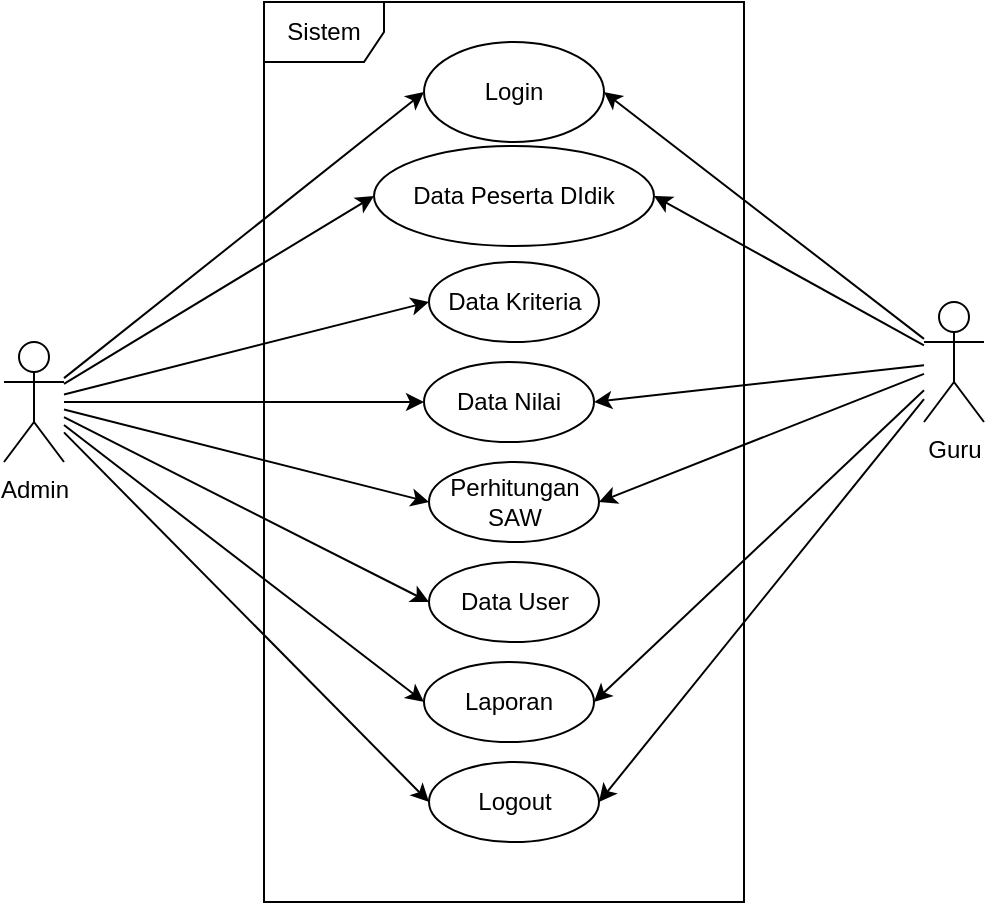 <mxfile version="26.1.3" pages="9">
  <diagram name="USECASE" id="m0kLojwWCwbinPRUeJiE">
    <mxGraphModel dx="954" dy="600" grid="1" gridSize="10" guides="1" tooltips="1" connect="1" arrows="1" fold="1" page="1" pageScale="1" pageWidth="827" pageHeight="1169" math="0" shadow="0">
      <root>
        <mxCell id="0" />
        <mxCell id="1" parent="0" />
        <mxCell id="fA38z_DYZTEz8fha_f91-12" style="edgeStyle=none;rounded=0;orthogonalLoop=1;jettySize=auto;html=1;entryX=0;entryY=0.5;entryDx=0;entryDy=0;" parent="1" source="fA38z_DYZTEz8fha_f91-1" target="fA38z_DYZTEz8fha_f91-4" edge="1">
          <mxGeometry relative="1" as="geometry" />
        </mxCell>
        <mxCell id="fA38z_DYZTEz8fha_f91-13" style="edgeStyle=none;rounded=0;orthogonalLoop=1;jettySize=auto;html=1;entryX=0;entryY=0.5;entryDx=0;entryDy=0;" parent="1" source="fA38z_DYZTEz8fha_f91-1" target="fA38z_DYZTEz8fha_f91-5" edge="1">
          <mxGeometry relative="1" as="geometry" />
        </mxCell>
        <mxCell id="fA38z_DYZTEz8fha_f91-14" style="edgeStyle=none;rounded=0;orthogonalLoop=1;jettySize=auto;html=1;entryX=0;entryY=0.5;entryDx=0;entryDy=0;" parent="1" source="fA38z_DYZTEz8fha_f91-1" target="fA38z_DYZTEz8fha_f91-6" edge="1">
          <mxGeometry relative="1" as="geometry" />
        </mxCell>
        <mxCell id="fA38z_DYZTEz8fha_f91-15" style="edgeStyle=none;rounded=0;orthogonalLoop=1;jettySize=auto;html=1;entryX=0;entryY=0.5;entryDx=0;entryDy=0;" parent="1" source="fA38z_DYZTEz8fha_f91-1" target="fA38z_DYZTEz8fha_f91-7" edge="1">
          <mxGeometry relative="1" as="geometry" />
        </mxCell>
        <mxCell id="fA38z_DYZTEz8fha_f91-16" style="edgeStyle=none;rounded=0;orthogonalLoop=1;jettySize=auto;html=1;entryX=0;entryY=0.5;entryDx=0;entryDy=0;" parent="1" source="fA38z_DYZTEz8fha_f91-1" target="fA38z_DYZTEz8fha_f91-8" edge="1">
          <mxGeometry relative="1" as="geometry" />
        </mxCell>
        <mxCell id="fA38z_DYZTEz8fha_f91-17" style="edgeStyle=none;rounded=0;orthogonalLoop=1;jettySize=auto;html=1;entryX=0;entryY=0.5;entryDx=0;entryDy=0;" parent="1" source="fA38z_DYZTEz8fha_f91-1" target="fA38z_DYZTEz8fha_f91-9" edge="1">
          <mxGeometry relative="1" as="geometry" />
        </mxCell>
        <mxCell id="fA38z_DYZTEz8fha_f91-19" style="edgeStyle=none;rounded=0;orthogonalLoop=1;jettySize=auto;html=1;entryX=0;entryY=0.5;entryDx=0;entryDy=0;" parent="1" source="fA38z_DYZTEz8fha_f91-1" target="fA38z_DYZTEz8fha_f91-10" edge="1">
          <mxGeometry relative="1" as="geometry" />
        </mxCell>
        <mxCell id="-TRuUX44V9gbhdeV2Rb7-8" style="edgeStyle=none;rounded=0;orthogonalLoop=1;jettySize=auto;html=1;entryX=0;entryY=0.5;entryDx=0;entryDy=0;" edge="1" parent="1" source="fA38z_DYZTEz8fha_f91-1" target="-TRuUX44V9gbhdeV2Rb7-7">
          <mxGeometry relative="1" as="geometry" />
        </mxCell>
        <mxCell id="fA38z_DYZTEz8fha_f91-1" value="Admin" style="shape=umlActor;verticalLabelPosition=bottom;verticalAlign=top;html=1;outlineConnect=0;" parent="1" vertex="1">
          <mxGeometry x="110" y="210" width="30" height="60" as="geometry" />
        </mxCell>
        <mxCell id="fA38z_DYZTEz8fha_f91-3" value="Sistem" style="shape=umlFrame;whiteSpace=wrap;html=1;pointerEvents=0;" parent="1" vertex="1">
          <mxGeometry x="240" y="40" width="240" height="450" as="geometry" />
        </mxCell>
        <mxCell id="fA38z_DYZTEz8fha_f91-4" value="Login" style="ellipse;whiteSpace=wrap;html=1;" parent="1" vertex="1">
          <mxGeometry x="320" y="60" width="90" height="50" as="geometry" />
        </mxCell>
        <mxCell id="fA38z_DYZTEz8fha_f91-5" value="Data Peserta DIdik" style="ellipse;whiteSpace=wrap;html=1;" parent="1" vertex="1">
          <mxGeometry x="295" y="112" width="140" height="50" as="geometry" />
        </mxCell>
        <mxCell id="fA38z_DYZTEz8fha_f91-6" value="Data Kriteria" style="ellipse;whiteSpace=wrap;html=1;" parent="1" vertex="1">
          <mxGeometry x="322.5" y="170" width="85" height="40" as="geometry" />
        </mxCell>
        <mxCell id="fA38z_DYZTEz8fha_f91-7" value="Data Nilai" style="ellipse;whiteSpace=wrap;html=1;" parent="1" vertex="1">
          <mxGeometry x="320" y="220" width="85" height="40" as="geometry" />
        </mxCell>
        <mxCell id="fA38z_DYZTEz8fha_f91-8" value="Perhitungan SAW" style="ellipse;whiteSpace=wrap;html=1;" parent="1" vertex="1">
          <mxGeometry x="322.5" y="270" width="85" height="40" as="geometry" />
        </mxCell>
        <mxCell id="fA38z_DYZTEz8fha_f91-9" value="Data User" style="ellipse;whiteSpace=wrap;html=1;" parent="1" vertex="1">
          <mxGeometry x="322.5" y="320" width="85" height="40" as="geometry" />
        </mxCell>
        <mxCell id="fA38z_DYZTEz8fha_f91-10" value="Logout" style="ellipse;whiteSpace=wrap;html=1;" parent="1" vertex="1">
          <mxGeometry x="322.5" y="420" width="85" height="40" as="geometry" />
        </mxCell>
        <mxCell id="-TRuUX44V9gbhdeV2Rb7-3" style="edgeStyle=none;rounded=0;orthogonalLoop=1;jettySize=auto;html=1;entryX=1;entryY=0.5;entryDx=0;entryDy=0;" edge="1" parent="1" source="-TRuUX44V9gbhdeV2Rb7-1" target="fA38z_DYZTEz8fha_f91-4">
          <mxGeometry relative="1" as="geometry" />
        </mxCell>
        <mxCell id="-TRuUX44V9gbhdeV2Rb7-4" style="edgeStyle=none;rounded=0;orthogonalLoop=1;jettySize=auto;html=1;entryX=1;entryY=0.5;entryDx=0;entryDy=0;" edge="1" parent="1" source="-TRuUX44V9gbhdeV2Rb7-1" target="fA38z_DYZTEz8fha_f91-5">
          <mxGeometry relative="1" as="geometry" />
        </mxCell>
        <mxCell id="-TRuUX44V9gbhdeV2Rb7-5" style="edgeStyle=none;rounded=0;orthogonalLoop=1;jettySize=auto;html=1;entryX=1;entryY=0.5;entryDx=0;entryDy=0;" edge="1" parent="1" source="-TRuUX44V9gbhdeV2Rb7-1" target="fA38z_DYZTEz8fha_f91-7">
          <mxGeometry relative="1" as="geometry" />
        </mxCell>
        <mxCell id="-TRuUX44V9gbhdeV2Rb7-6" style="edgeStyle=none;rounded=0;orthogonalLoop=1;jettySize=auto;html=1;entryX=1;entryY=0.5;entryDx=0;entryDy=0;" edge="1" parent="1" source="-TRuUX44V9gbhdeV2Rb7-1" target="fA38z_DYZTEz8fha_f91-8">
          <mxGeometry relative="1" as="geometry" />
        </mxCell>
        <mxCell id="-TRuUX44V9gbhdeV2Rb7-9" style="edgeStyle=none;rounded=0;orthogonalLoop=1;jettySize=auto;html=1;entryX=1;entryY=0.5;entryDx=0;entryDy=0;" edge="1" parent="1" source="-TRuUX44V9gbhdeV2Rb7-1" target="-TRuUX44V9gbhdeV2Rb7-7">
          <mxGeometry relative="1" as="geometry" />
        </mxCell>
        <mxCell id="-TRuUX44V9gbhdeV2Rb7-10" style="edgeStyle=none;rounded=0;orthogonalLoop=1;jettySize=auto;html=1;entryX=1;entryY=0.5;entryDx=0;entryDy=0;" edge="1" parent="1" source="-TRuUX44V9gbhdeV2Rb7-1" target="fA38z_DYZTEz8fha_f91-10">
          <mxGeometry relative="1" as="geometry" />
        </mxCell>
        <mxCell id="-TRuUX44V9gbhdeV2Rb7-1" value="Guru" style="shape=umlActor;verticalLabelPosition=bottom;verticalAlign=top;html=1;outlineConnect=0;" vertex="1" parent="1">
          <mxGeometry x="570" y="190" width="30" height="60" as="geometry" />
        </mxCell>
        <mxCell id="-TRuUX44V9gbhdeV2Rb7-7" value="Laporan" style="ellipse;whiteSpace=wrap;html=1;" vertex="1" parent="1">
          <mxGeometry x="320" y="370" width="85" height="40" as="geometry" />
        </mxCell>
      </root>
    </mxGraphModel>
  </diagram>
  <diagram id="FZu8K9EWLUIxtAcUy5cq" name="CLASS DIAGRAM">
    <mxGraphModel dx="1621" dy="493" grid="1" gridSize="10" guides="1" tooltips="1" connect="1" arrows="1" fold="1" page="1" pageScale="1" pageWidth="827" pageHeight="1169" math="0" shadow="0">
      <root>
        <mxCell id="0" />
        <mxCell id="1" parent="0" />
        <mxCell id="uM0vLftuHY3NSdaI_DqT-1" value="nilai" style="swimlane;fontStyle=0;align=center;verticalAlign=top;childLayout=stackLayout;horizontal=1;startSize=26;horizontalStack=0;resizeParent=1;resizeLast=0;collapsible=1;marginBottom=0;rounded=0;shadow=0;strokeWidth=1;" vertex="1" parent="1">
          <mxGeometry x="280" y="142" width="100" height="138" as="geometry">
            <mxRectangle x="230" y="140" width="160" height="26" as="alternateBounds" />
          </mxGeometry>
        </mxCell>
        <mxCell id="uM0vLftuHY3NSdaI_DqT-2" value="id" style="text;align=left;verticalAlign=top;spacingLeft=4;spacingRight=4;overflow=hidden;rotatable=0;points=[[0,0.5],[1,0.5]];portConstraint=eastwest;" vertex="1" parent="uM0vLftuHY3NSdaI_DqT-1">
          <mxGeometry y="26" width="100" height="26" as="geometry" />
        </mxCell>
        <mxCell id="uM0vLftuHY3NSdaI_DqT-3" value="siswa_id" style="text;align=left;verticalAlign=top;spacingLeft=4;spacingRight=4;overflow=hidden;rotatable=0;points=[[0,0.5],[1,0.5]];portConstraint=eastwest;rounded=0;shadow=0;html=0;" vertex="1" parent="uM0vLftuHY3NSdaI_DqT-1">
          <mxGeometry y="52" width="100" height="26" as="geometry" />
        </mxCell>
        <mxCell id="uM0vLftuHY3NSdaI_DqT-4" value="kriteria_id" style="text;align=left;verticalAlign=top;spacingLeft=4;spacingRight=4;overflow=hidden;rotatable=0;points=[[0,0.5],[1,0.5]];portConstraint=eastwest;rounded=0;shadow=0;html=0;" vertex="1" parent="uM0vLftuHY3NSdaI_DqT-1">
          <mxGeometry y="78" width="100" height="26" as="geometry" />
        </mxCell>
        <mxCell id="uM0vLftuHY3NSdaI_DqT-5" value="nilai" style="text;align=left;verticalAlign=top;spacingLeft=4;spacingRight=4;overflow=hidden;rotatable=0;points=[[0,0.5],[1,0.5]];portConstraint=eastwest;rounded=0;shadow=0;html=0;" vertex="1" parent="uM0vLftuHY3NSdaI_DqT-1">
          <mxGeometry y="104" width="100" height="26" as="geometry" />
        </mxCell>
        <mxCell id="uM0vLftuHY3NSdaI_DqT-6" value="Siswa" style="swimlane;fontStyle=0;align=center;verticalAlign=top;childLayout=stackLayout;horizontal=1;startSize=26;horizontalStack=0;resizeParent=1;resizeLast=0;collapsible=1;marginBottom=0;rounded=0;shadow=0;strokeWidth=1;" vertex="1" parent="1">
          <mxGeometry x="120" y="140" width="100" height="234" as="geometry">
            <mxRectangle x="130" y="380" width="160" height="26" as="alternateBounds" />
          </mxGeometry>
        </mxCell>
        <mxCell id="uM0vLftuHY3NSdaI_DqT-7" value="id" style="text;align=left;verticalAlign=top;spacingLeft=4;spacingRight=4;overflow=hidden;rotatable=0;points=[[0,0.5],[1,0.5]];portConstraint=eastwest;" vertex="1" parent="uM0vLftuHY3NSdaI_DqT-6">
          <mxGeometry y="26" width="100" height="26" as="geometry" />
        </mxCell>
        <mxCell id="uM0vLftuHY3NSdaI_DqT-8" value="nama" style="text;align=left;verticalAlign=top;spacingLeft=4;spacingRight=4;overflow=hidden;rotatable=0;points=[[0,0.5],[1,0.5]];portConstraint=eastwest;rounded=0;shadow=0;html=0;" vertex="1" parent="uM0vLftuHY3NSdaI_DqT-6">
          <mxGeometry y="52" width="100" height="26" as="geometry" />
        </mxCell>
        <mxCell id="uM0vLftuHY3NSdaI_DqT-9" value="jenis_kelamin" style="text;align=left;verticalAlign=top;spacingLeft=4;spacingRight=4;overflow=hidden;rotatable=0;points=[[0,0.5],[1,0.5]];portConstraint=eastwest;rounded=0;shadow=0;html=0;" vertex="1" parent="uM0vLftuHY3NSdaI_DqT-6">
          <mxGeometry y="78" width="100" height="26" as="geometry" />
        </mxCell>
        <mxCell id="uM0vLftuHY3NSdaI_DqT-10" value="tempat_lahir" style="text;align=left;verticalAlign=top;spacingLeft=4;spacingRight=4;overflow=hidden;rotatable=0;points=[[0,0.5],[1,0.5]];portConstraint=eastwest;rounded=0;shadow=0;html=0;" vertex="1" parent="uM0vLftuHY3NSdaI_DqT-6">
          <mxGeometry y="104" width="100" height="26" as="geometry" />
        </mxCell>
        <mxCell id="uM0vLftuHY3NSdaI_DqT-35" value="tgl_lahir" style="text;align=left;verticalAlign=top;spacingLeft=4;spacingRight=4;overflow=hidden;rotatable=0;points=[[0,0.5],[1,0.5]];portConstraint=eastwest;rounded=0;shadow=0;html=0;" vertex="1" parent="uM0vLftuHY3NSdaI_DqT-6">
          <mxGeometry y="130" width="100" height="26" as="geometry" />
        </mxCell>
        <mxCell id="uM0vLftuHY3NSdaI_DqT-36" value="alamat" style="text;align=left;verticalAlign=top;spacingLeft=4;spacingRight=4;overflow=hidden;rotatable=0;points=[[0,0.5],[1,0.5]];portConstraint=eastwest;rounded=0;shadow=0;html=0;" vertex="1" parent="uM0vLftuHY3NSdaI_DqT-6">
          <mxGeometry y="156" width="100" height="26" as="geometry" />
        </mxCell>
        <mxCell id="uM0vLftuHY3NSdaI_DqT-37" value="no_hp" style="text;align=left;verticalAlign=top;spacingLeft=4;spacingRight=4;overflow=hidden;rotatable=0;points=[[0,0.5],[1,0.5]];portConstraint=eastwest;rounded=0;shadow=0;html=0;" vertex="1" parent="uM0vLftuHY3NSdaI_DqT-6">
          <mxGeometry y="182" width="100" height="26" as="geometry" />
        </mxCell>
        <mxCell id="uM0vLftuHY3NSdaI_DqT-38" value="user_id" style="text;align=left;verticalAlign=top;spacingLeft=4;spacingRight=4;overflow=hidden;rotatable=0;points=[[0,0.5],[1,0.5]];portConstraint=eastwest;rounded=0;shadow=0;html=0;" vertex="1" parent="uM0vLftuHY3NSdaI_DqT-6">
          <mxGeometry y="208" width="100" height="26" as="geometry" />
        </mxCell>
        <mxCell id="uM0vLftuHY3NSdaI_DqT-11" value="Users" style="swimlane;fontStyle=0;align=center;verticalAlign=top;childLayout=stackLayout;horizontal=1;startSize=26;horizontalStack=0;resizeParent=1;resizeLast=0;collapsible=1;marginBottom=0;rounded=0;shadow=0;strokeWidth=1;" vertex="1" parent="1">
          <mxGeometry x="-30" y="140" width="100" height="160" as="geometry">
            <mxRectangle x="340" y="380" width="170" height="26" as="alternateBounds" />
          </mxGeometry>
        </mxCell>
        <mxCell id="uM0vLftuHY3NSdaI_DqT-12" value="id" style="text;align=left;verticalAlign=top;spacingLeft=4;spacingRight=4;overflow=hidden;rotatable=0;points=[[0,0.5],[1,0.5]];portConstraint=eastwest;" vertex="1" parent="uM0vLftuHY3NSdaI_DqT-11">
          <mxGeometry y="26" width="100" height="26" as="geometry" />
        </mxCell>
        <mxCell id="uM0vLftuHY3NSdaI_DqT-13" value="name&#xa;&#xa;" style="text;align=left;verticalAlign=top;spacingLeft=4;spacingRight=4;overflow=hidden;rotatable=0;points=[[0,0.5],[1,0.5]];portConstraint=eastwest;" vertex="1" parent="uM0vLftuHY3NSdaI_DqT-11">
          <mxGeometry y="52" width="100" height="26" as="geometry" />
        </mxCell>
        <mxCell id="uM0vLftuHY3NSdaI_DqT-14" value="username" style="text;align=left;verticalAlign=top;spacingLeft=4;spacingRight=4;overflow=hidden;rotatable=0;points=[[0,0.5],[1,0.5]];portConstraint=eastwest;" vertex="1" parent="uM0vLftuHY3NSdaI_DqT-11">
          <mxGeometry y="78" width="100" height="26" as="geometry" />
        </mxCell>
        <mxCell id="uM0vLftuHY3NSdaI_DqT-15" value="picture" style="text;align=left;verticalAlign=top;spacingLeft=4;spacingRight=4;overflow=hidden;rotatable=0;points=[[0,0.5],[1,0.5]];portConstraint=eastwest;" vertex="1" parent="uM0vLftuHY3NSdaI_DqT-11">
          <mxGeometry y="104" width="100" height="26" as="geometry" />
        </mxCell>
        <mxCell id="uM0vLftuHY3NSdaI_DqT-16" value="status" style="text;align=left;verticalAlign=top;spacingLeft=4;spacingRight=4;overflow=hidden;rotatable=0;points=[[0,0.5],[1,0.5]];portConstraint=eastwest;" vertex="1" parent="uM0vLftuHY3NSdaI_DqT-11">
          <mxGeometry y="130" width="100" height="26" as="geometry" />
        </mxCell>
        <mxCell id="uM0vLftuHY3NSdaI_DqT-23" value="Kriteria" style="swimlane;fontStyle=0;align=center;verticalAlign=top;childLayout=stackLayout;horizontal=1;startSize=26;horizontalStack=0;resizeParent=1;resizeLast=0;collapsible=1;marginBottom=0;rounded=0;shadow=0;strokeWidth=1;" vertex="1" parent="1">
          <mxGeometry x="440" y="140" width="100" height="134" as="geometry">
            <mxRectangle x="130" y="380" width="160" height="26" as="alternateBounds" />
          </mxGeometry>
        </mxCell>
        <mxCell id="uM0vLftuHY3NSdaI_DqT-24" value="id" style="text;align=left;verticalAlign=top;spacingLeft=4;spacingRight=4;overflow=hidden;rotatable=0;points=[[0,0.5],[1,0.5]];portConstraint=eastwest;" vertex="1" parent="uM0vLftuHY3NSdaI_DqT-23">
          <mxGeometry y="26" width="100" height="26" as="geometry" />
        </mxCell>
        <mxCell id="uM0vLftuHY3NSdaI_DqT-25" value="Kode" style="text;align=left;verticalAlign=top;spacingLeft=4;spacingRight=4;overflow=hidden;rotatable=0;points=[[0,0.5],[1,0.5]];portConstraint=eastwest;rounded=0;shadow=0;html=0;" vertex="1" parent="uM0vLftuHY3NSdaI_DqT-23">
          <mxGeometry y="52" width="100" height="26" as="geometry" />
        </mxCell>
        <mxCell id="uM0vLftuHY3NSdaI_DqT-26" value="Nama " style="text;align=left;verticalAlign=top;spacingLeft=4;spacingRight=4;overflow=hidden;rotatable=0;points=[[0,0.5],[1,0.5]];portConstraint=eastwest;rounded=0;shadow=0;html=0;" vertex="1" parent="uM0vLftuHY3NSdaI_DqT-23">
          <mxGeometry y="78" width="100" height="26" as="geometry" />
        </mxCell>
        <mxCell id="uM0vLftuHY3NSdaI_DqT-27" value="Atribut" style="text;align=left;verticalAlign=top;spacingLeft=4;spacingRight=4;overflow=hidden;rotatable=0;points=[[0,0.5],[1,0.5]];portConstraint=eastwest;rounded=0;shadow=0;html=0;" vertex="1" parent="uM0vLftuHY3NSdaI_DqT-23">
          <mxGeometry y="104" width="100" height="26" as="geometry" />
        </mxCell>
        <mxCell id="uM0vLftuHY3NSdaI_DqT-40" style="edgeStyle=orthogonalEdgeStyle;rounded=0;orthogonalLoop=1;jettySize=auto;html=1;" edge="1" parent="1" source="uM0vLftuHY3NSdaI_DqT-38" target="uM0vLftuHY3NSdaI_DqT-12">
          <mxGeometry relative="1" as="geometry" />
        </mxCell>
        <mxCell id="uM0vLftuHY3NSdaI_DqT-41" style="edgeStyle=orthogonalEdgeStyle;rounded=0;orthogonalLoop=1;jettySize=auto;html=1;" edge="1" parent="1" source="uM0vLftuHY3NSdaI_DqT-4" target="uM0vLftuHY3NSdaI_DqT-24">
          <mxGeometry relative="1" as="geometry" />
        </mxCell>
        <mxCell id="uM0vLftuHY3NSdaI_DqT-42" style="edgeStyle=orthogonalEdgeStyle;rounded=0;orthogonalLoop=1;jettySize=auto;html=1;entryX=1;entryY=0.5;entryDx=0;entryDy=0;" edge="1" parent="1" source="uM0vLftuHY3NSdaI_DqT-3" target="uM0vLftuHY3NSdaI_DqT-7">
          <mxGeometry relative="1" as="geometry" />
        </mxCell>
      </root>
    </mxGraphModel>
  </diagram>
  <diagram id="0edTLAQGehWhtXP2k182" name="ACT.LOGIN">
    <mxGraphModel dx="794" dy="493" grid="1" gridSize="10" guides="1" tooltips="1" connect="1" arrows="1" fold="1" page="1" pageScale="1" pageWidth="827" pageHeight="1169" math="0" shadow="0">
      <root>
        <mxCell id="0" />
        <mxCell id="1" parent="0" />
        <mxCell id="Db4Au3fviPzsKGwqHi35-1" value="Admin" style="swimlane;whiteSpace=wrap" vertex="1" parent="1">
          <mxGeometry x="160.5" y="128" width="199.5" height="402" as="geometry">
            <mxRectangle x="164.5" y="128" width="90" height="30" as="alternateBounds" />
          </mxGeometry>
        </mxCell>
        <mxCell id="Db4Au3fviPzsKGwqHi35-2" value="" style="ellipse;shape=startState;fillColor=#000000;strokeColor=#ff0000;" vertex="1" parent="Db4Au3fviPzsKGwqHi35-1">
          <mxGeometry x="100" y="40" width="30" height="30" as="geometry" />
        </mxCell>
        <mxCell id="Db4Au3fviPzsKGwqHi35-3" value="" style="edgeStyle=elbowEdgeStyle;elbow=horizontal;verticalAlign=bottom;endArrow=open;endSize=8;strokeColor=#FF0000;endFill=1;rounded=0" edge="1" parent="Db4Au3fviPzsKGwqHi35-1" source="Db4Au3fviPzsKGwqHi35-2" target="Db4Au3fviPzsKGwqHi35-4">
          <mxGeometry x="100" y="40" as="geometry">
            <mxPoint x="115" y="110" as="targetPoint" />
          </mxGeometry>
        </mxCell>
        <mxCell id="Db4Au3fviPzsKGwqHi35-4" value="Masuk ke &#xa;halaman Login" style="" vertex="1" parent="Db4Au3fviPzsKGwqHi35-1">
          <mxGeometry x="60" y="110" width="110" height="50" as="geometry" />
        </mxCell>
        <mxCell id="Db4Au3fviPzsKGwqHi35-5" value="Mengisi Form Login" style="" vertex="1" parent="Db4Au3fviPzsKGwqHi35-1">
          <mxGeometry x="60" y="220" width="110" height="50" as="geometry" />
        </mxCell>
        <mxCell id="Db4Au3fviPzsKGwqHi35-6" value="Login" style="" vertex="1" parent="Db4Au3fviPzsKGwqHi35-1">
          <mxGeometry x="60" y="331" width="110" height="50" as="geometry" />
        </mxCell>
        <mxCell id="Db4Au3fviPzsKGwqHi35-7" value="Sistem" style="swimlane;whiteSpace=wrap" vertex="1" parent="1">
          <mxGeometry x="360" y="128" width="199.5" height="402" as="geometry">
            <mxRectangle x="164.5" y="128" width="90" height="30" as="alternateBounds" />
          </mxGeometry>
        </mxCell>
        <mxCell id="Db4Au3fviPzsKGwqHi35-8" value="Menampilkan&#xa;form login" style="" vertex="1" parent="Db4Au3fviPzsKGwqHi35-7">
          <mxGeometry x="60" y="110" width="110" height="50" as="geometry" />
        </mxCell>
        <mxCell id="Db4Au3fviPzsKGwqHi35-9" value="Menampilkan &#xa;halaman dashboard" style="" vertex="1" parent="Db4Au3fviPzsKGwqHi35-7">
          <mxGeometry x="65" y="238" width="110" height="50" as="geometry" />
        </mxCell>
        <mxCell id="Db4Au3fviPzsKGwqHi35-10" value="" style="endArrow=open;strokeColor=#FF0000;endFill=1;rounded=0" edge="1" parent="Db4Au3fviPzsKGwqHi35-7" source="Db4Au3fviPzsKGwqHi35-9">
          <mxGeometry relative="1" as="geometry">
            <mxPoint x="120" y="338" as="targetPoint" />
          </mxGeometry>
        </mxCell>
        <mxCell id="Db4Au3fviPzsKGwqHi35-11" value="" style="ellipse;html=1;shape=endState;fillColor=#000000;strokeColor=#ff0000;" vertex="1" parent="Db4Au3fviPzsKGwqHi35-7">
          <mxGeometry x="110" y="343" width="20" height="20" as="geometry" />
        </mxCell>
        <mxCell id="Db4Au3fviPzsKGwqHi35-12" value="" style="endArrow=open;strokeColor=#FF0000;endFill=1;rounded=0;entryX=0.5;entryY=0;entryDx=0;entryDy=0;" edge="1" parent="1" target="Db4Au3fviPzsKGwqHi35-5">
          <mxGeometry relative="1" as="geometry">
            <mxPoint x="480" y="290" as="sourcePoint" />
            <mxPoint x="260" y="310" as="targetPoint" />
            <Array as="points">
              <mxPoint x="480" y="320" />
              <mxPoint x="276" y="320" />
            </Array>
          </mxGeometry>
        </mxCell>
        <mxCell id="Db4Au3fviPzsKGwqHi35-13" value="" style="edgeStyle=elbowEdgeStyle;elbow=horizontal;verticalAlign=bottom;endArrow=open;endSize=8;strokeColor=#FF0000;endFill=1;rounded=0;exitX=1.006;exitY=0.432;exitDx=0;exitDy=0;exitPerimeter=0;entryX=0;entryY=0.44;entryDx=0;entryDy=0;entryPerimeter=0;" edge="1" parent="1">
          <mxGeometry x="100" y="40" as="geometry">
            <mxPoint x="420" y="261" as="targetPoint" />
            <mxPoint x="331.16" y="260.6" as="sourcePoint" />
          </mxGeometry>
        </mxCell>
        <mxCell id="Db4Au3fviPzsKGwqHi35-14" value="" style="endArrow=open;strokeColor=#FF0000;endFill=1;rounded=0;exitX=1.01;exitY=0.534;exitDx=0;exitDy=0;entryX=0;entryY=0.5;entryDx=0;entryDy=0;exitPerimeter=0;" edge="1" parent="1" source="Db4Au3fviPzsKGwqHi35-6" target="Db4Au3fviPzsKGwqHi35-9">
          <mxGeometry relative="1" as="geometry">
            <mxPoint x="285.5" y="414" as="sourcePoint" />
            <mxPoint x="285.5" y="469" as="targetPoint" />
            <Array as="points">
              <mxPoint x="400" y="486" />
              <mxPoint x="400" y="391" />
            </Array>
          </mxGeometry>
        </mxCell>
        <mxCell id="Db4Au3fviPzsKGwqHi35-15" value="" style="endArrow=open;strokeColor=#FF0000;endFill=1;rounded=0;entryX=0.5;entryY=0;entryDx=0;entryDy=0;" edge="1" parent="1">
          <mxGeometry relative="1" as="geometry">
            <mxPoint x="275.5" y="398" as="sourcePoint" />
            <mxPoint x="275.5" y="460" as="targetPoint" />
          </mxGeometry>
        </mxCell>
      </root>
    </mxGraphModel>
  </diagram>
  <diagram id="TfVV4wGqn6BxE_gCl9pa" name="ACT.KRITERIA">
    <mxGraphModel dx="954" dy="600" grid="1" gridSize="10" guides="1" tooltips="1" connect="1" arrows="1" fold="1" page="1" pageScale="1" pageWidth="850" pageHeight="1100" math="0" shadow="0">
      <root>
        <mxCell id="0" />
        <mxCell id="1" parent="0" />
        <mxCell id="nszGgkAjf6RsPmUCc1zp-1" value="Admin" style="swimlane;whiteSpace=wrap" vertex="1" parent="1">
          <mxGeometry x="120" y="128" width="240" height="752" as="geometry">
            <mxRectangle x="164.5" y="128" width="90" height="30" as="alternateBounds" />
          </mxGeometry>
        </mxCell>
        <mxCell id="nszGgkAjf6RsPmUCc1zp-2" value="" style="ellipse;shape=startState;fillColor=#000000;strokeColor=#ff0000;" vertex="1" parent="nszGgkAjf6RsPmUCc1zp-1">
          <mxGeometry x="100" y="40" width="30" height="30" as="geometry" />
        </mxCell>
        <mxCell id="nszGgkAjf6RsPmUCc1zp-3" value="" style="edgeStyle=elbowEdgeStyle;elbow=horizontal;verticalAlign=bottom;endArrow=open;endSize=8;strokeColor=#FF0000;endFill=1;rounded=0" edge="1" parent="nszGgkAjf6RsPmUCc1zp-1" source="nszGgkAjf6RsPmUCc1zp-2" target="nszGgkAjf6RsPmUCc1zp-4">
          <mxGeometry x="100" y="40" as="geometry">
            <mxPoint x="115" y="110" as="targetPoint" />
          </mxGeometry>
        </mxCell>
        <mxCell id="nszGgkAjf6RsPmUCc1zp-4" value="Masuk ke &#xa;halaman admin" style="" vertex="1" parent="nszGgkAjf6RsPmUCc1zp-1">
          <mxGeometry x="60" y="110" width="110" height="50" as="geometry" />
        </mxCell>
        <mxCell id="nszGgkAjf6RsPmUCc1zp-5" value="Interaksi &#xa;CRUD Kriteria" style="" vertex="1" parent="nszGgkAjf6RsPmUCc1zp-1">
          <mxGeometry x="60" y="182" width="110" height="50" as="geometry" />
        </mxCell>
        <mxCell id="nszGgkAjf6RsPmUCc1zp-38" style="edgeStyle=none;rounded=0;orthogonalLoop=1;jettySize=auto;html=1;" edge="1" parent="nszGgkAjf6RsPmUCc1zp-1" source="nszGgkAjf6RsPmUCc1zp-6" target="nszGgkAjf6RsPmUCc1zp-33">
          <mxGeometry relative="1" as="geometry" />
        </mxCell>
        <mxCell id="nszGgkAjf6RsPmUCc1zp-6" value="Input data Kriteria" style="" vertex="1" parent="nszGgkAjf6RsPmUCc1zp-1">
          <mxGeometry x="60" y="325" width="110" height="50" as="geometry" />
        </mxCell>
        <mxCell id="nszGgkAjf6RsPmUCc1zp-7" value="" style="endArrow=open;strokeColor=#000000;endFill=1;rounded=0" edge="1" parent="nszGgkAjf6RsPmUCc1zp-1" source="nszGgkAjf6RsPmUCc1zp-5" target="nszGgkAjf6RsPmUCc1zp-6">
          <mxGeometry relative="1" as="geometry" />
        </mxCell>
        <mxCell id="nszGgkAjf6RsPmUCc1zp-33" value="" style="shape=line;html=1;strokeWidth=6;strokeColor=#ff0000;rotation=90;" vertex="1" parent="nszGgkAjf6RsPmUCc1zp-1">
          <mxGeometry x="190" y="345" width="30" height="10" as="geometry" />
        </mxCell>
        <mxCell id="nszGgkAjf6RsPmUCc1zp-8" value="Sistem" style="swimlane;whiteSpace=wrap" vertex="1" parent="1">
          <mxGeometry x="360" y="128" width="360" height="752" as="geometry">
            <mxRectangle x="164.5" y="128" width="90" height="30" as="alternateBounds" />
          </mxGeometry>
        </mxCell>
        <mxCell id="nszGgkAjf6RsPmUCc1zp-9" value="Menampilkan&#xa;halaman dashboard" style="" vertex="1" parent="nszGgkAjf6RsPmUCc1zp-8">
          <mxGeometry x="60" y="110" width="110" height="50" as="geometry" />
        </mxCell>
        <mxCell id="nszGgkAjf6RsPmUCc1zp-48" style="edgeStyle=orthogonalEdgeStyle;rounded=0;orthogonalLoop=1;jettySize=auto;html=1;entryX=0.5;entryY=0;entryDx=0;entryDy=0;" edge="1" parent="nszGgkAjf6RsPmUCc1zp-8" source="nszGgkAjf6RsPmUCc1zp-10" target="nszGgkAjf6RsPmUCc1zp-43">
          <mxGeometry relative="1" as="geometry" />
        </mxCell>
        <mxCell id="nszGgkAjf6RsPmUCc1zp-10" value="Validasi Data" style="" vertex="1" parent="nszGgkAjf6RsPmUCc1zp-8">
          <mxGeometry x="130" y="392" width="110" height="50" as="geometry" />
        </mxCell>
        <mxCell id="nszGgkAjf6RsPmUCc1zp-12" value="" style="ellipse;html=1;shape=endState;fillColor=#000000;strokeColor=#ff0000;" vertex="1" parent="nszGgkAjf6RsPmUCc1zp-8">
          <mxGeometry x="175" y="692" width="20" height="20" as="geometry" />
        </mxCell>
        <mxCell id="nszGgkAjf6RsPmUCc1zp-20" value="" style="shape=line;html=1;strokeWidth=6;strokeColor=#ff0000;" vertex="1" parent="nszGgkAjf6RsPmUCc1zp-8">
          <mxGeometry x="30" y="202" width="300" height="10" as="geometry" />
        </mxCell>
        <mxCell id="nszGgkAjf6RsPmUCc1zp-24" value="" style="endArrow=open;strokeColor=#FF0000;endFill=1;rounded=0" edge="1" parent="nszGgkAjf6RsPmUCc1zp-8">
          <mxGeometry relative="1" as="geometry">
            <mxPoint x="64" y="212" as="sourcePoint" />
            <mxPoint x="64" y="252" as="targetPoint" />
          </mxGeometry>
        </mxCell>
        <mxCell id="nszGgkAjf6RsPmUCc1zp-25" value="" style="endArrow=open;strokeColor=#FF0000;endFill=1;rounded=0" edge="1" parent="nszGgkAjf6RsPmUCc1zp-8">
          <mxGeometry relative="1" as="geometry">
            <mxPoint x="179.71" y="212" as="sourcePoint" />
            <mxPoint x="179.95" y="252" as="targetPoint" />
          </mxGeometry>
        </mxCell>
        <mxCell id="nszGgkAjf6RsPmUCc1zp-26" value="" style="endArrow=open;strokeColor=#FF0000;endFill=1;rounded=0" edge="1" parent="nszGgkAjf6RsPmUCc1zp-8">
          <mxGeometry relative="1" as="geometry">
            <mxPoint x="294.71" y="212" as="sourcePoint" />
            <mxPoint x="294.71" y="252" as="targetPoint" />
          </mxGeometry>
        </mxCell>
        <mxCell id="nszGgkAjf6RsPmUCc1zp-27" value="Tambah" style="" vertex="1" parent="nszGgkAjf6RsPmUCc1zp-8">
          <mxGeometry x="10" y="252" width="110" height="50" as="geometry" />
        </mxCell>
        <mxCell id="nszGgkAjf6RsPmUCc1zp-28" value="Edit" style="" vertex="1" parent="nszGgkAjf6RsPmUCc1zp-8">
          <mxGeometry x="125" y="252" width="110" height="50" as="geometry" />
        </mxCell>
        <mxCell id="nszGgkAjf6RsPmUCc1zp-45" style="edgeStyle=orthogonalEdgeStyle;rounded=0;orthogonalLoop=1;jettySize=auto;html=1;entryX=1;entryY=0.5;entryDx=0;entryDy=0;" edge="1" parent="nszGgkAjf6RsPmUCc1zp-8" source="nszGgkAjf6RsPmUCc1zp-29" target="nszGgkAjf6RsPmUCc1zp-44">
          <mxGeometry relative="1" as="geometry" />
        </mxCell>
        <mxCell id="nszGgkAjf6RsPmUCc1zp-29" value="Hapus" style="" vertex="1" parent="nszGgkAjf6RsPmUCc1zp-8">
          <mxGeometry x="240" y="252" width="110" height="50" as="geometry" />
        </mxCell>
        <mxCell id="nszGgkAjf6RsPmUCc1zp-46" style="edgeStyle=orthogonalEdgeStyle;rounded=0;orthogonalLoop=1;jettySize=auto;html=1;entryX=0.5;entryY=0;entryDx=0;entryDy=0;" edge="1" parent="nszGgkAjf6RsPmUCc1zp-8" source="nszGgkAjf6RsPmUCc1zp-43" target="nszGgkAjf6RsPmUCc1zp-44">
          <mxGeometry relative="1" as="geometry" />
        </mxCell>
        <mxCell id="nszGgkAjf6RsPmUCc1zp-47" value="Berhasil" style="edgeLabel;html=1;align=center;verticalAlign=middle;resizable=0;points=[];" vertex="1" connectable="0" parent="nszGgkAjf6RsPmUCc1zp-46">
          <mxGeometry x="-0.169" relative="1" as="geometry">
            <mxPoint as="offset" />
          </mxGeometry>
        </mxCell>
        <mxCell id="nszGgkAjf6RsPmUCc1zp-43" value="" style="rhombus;whiteSpace=wrap;html=1;" vertex="1" parent="nszGgkAjf6RsPmUCc1zp-8">
          <mxGeometry x="160" y="482" width="50" height="58" as="geometry" />
        </mxCell>
        <mxCell id="nszGgkAjf6RsPmUCc1zp-51" style="edgeStyle=orthogonalEdgeStyle;rounded=0;orthogonalLoop=1;jettySize=auto;html=1;entryX=0.5;entryY=0;entryDx=0;entryDy=0;" edge="1" parent="nszGgkAjf6RsPmUCc1zp-8" source="nszGgkAjf6RsPmUCc1zp-44" target="nszGgkAjf6RsPmUCc1zp-12">
          <mxGeometry relative="1" as="geometry" />
        </mxCell>
        <mxCell id="nszGgkAjf6RsPmUCc1zp-44" value="Menampilkan Data &#xa;Kriteria" style="" vertex="1" parent="nszGgkAjf6RsPmUCc1zp-8">
          <mxGeometry x="130" y="592" width="110" height="50" as="geometry" />
        </mxCell>
        <mxCell id="nszGgkAjf6RsPmUCc1zp-22" style="edgeStyle=orthogonalEdgeStyle;rounded=0;orthogonalLoop=1;jettySize=auto;html=1;entryX=0;entryY=0.5;entryDx=0;entryDy=0;entryPerimeter=0;strokeColor=#000000;" edge="1" parent="1" source="nszGgkAjf6RsPmUCc1zp-5" target="nszGgkAjf6RsPmUCc1zp-20">
          <mxGeometry relative="1" as="geometry" />
        </mxCell>
        <mxCell id="nszGgkAjf6RsPmUCc1zp-31" style="edgeStyle=orthogonalEdgeStyle;rounded=0;orthogonalLoop=1;jettySize=auto;html=1;" edge="1" parent="1" source="nszGgkAjf6RsPmUCc1zp-4" target="nszGgkAjf6RsPmUCc1zp-9">
          <mxGeometry relative="1" as="geometry" />
        </mxCell>
        <mxCell id="nszGgkAjf6RsPmUCc1zp-32" style="edgeStyle=orthogonalEdgeStyle;rounded=0;orthogonalLoop=1;jettySize=auto;html=1;entryX=0.5;entryY=0;entryDx=0;entryDy=0;" edge="1" parent="1" source="nszGgkAjf6RsPmUCc1zp-9" target="nszGgkAjf6RsPmUCc1zp-5">
          <mxGeometry relative="1" as="geometry">
            <Array as="points">
              <mxPoint x="475" y="300" />
              <mxPoint x="235" y="300" />
            </Array>
          </mxGeometry>
        </mxCell>
        <mxCell id="nszGgkAjf6RsPmUCc1zp-36" style="edgeStyle=none;rounded=0;orthogonalLoop=1;jettySize=auto;html=1;entryX=0.25;entryY=0.5;entryDx=0;entryDy=0;entryPerimeter=0;" edge="1" parent="1" source="nszGgkAjf6RsPmUCc1zp-27" target="nszGgkAjf6RsPmUCc1zp-33">
          <mxGeometry relative="1" as="geometry">
            <Array as="points">
              <mxPoint x="425" y="470" />
            </Array>
          </mxGeometry>
        </mxCell>
        <mxCell id="nszGgkAjf6RsPmUCc1zp-37" style="edgeStyle=none;rounded=0;orthogonalLoop=1;jettySize=auto;html=1;entryX=0.593;entryY=0.48;entryDx=0;entryDy=0;entryPerimeter=0;" edge="1" parent="1" source="nszGgkAjf6RsPmUCc1zp-28" target="nszGgkAjf6RsPmUCc1zp-33">
          <mxGeometry relative="1" as="geometry">
            <Array as="points">
              <mxPoint x="540" y="478" />
            </Array>
          </mxGeometry>
        </mxCell>
        <mxCell id="nszGgkAjf6RsPmUCc1zp-40" style="edgeStyle=orthogonalEdgeStyle;rounded=0;orthogonalLoop=1;jettySize=auto;html=1;entryX=0.5;entryY=0;entryDx=0;entryDy=0;" edge="1" parent="1" source="nszGgkAjf6RsPmUCc1zp-6" target="nszGgkAjf6RsPmUCc1zp-10">
          <mxGeometry relative="1" as="geometry">
            <Array as="points">
              <mxPoint x="235" y="510" />
              <mxPoint x="545" y="510" />
            </Array>
          </mxGeometry>
        </mxCell>
        <mxCell id="nszGgkAjf6RsPmUCc1zp-49" style="edgeStyle=orthogonalEdgeStyle;rounded=0;orthogonalLoop=1;jettySize=auto;html=1;" edge="1" parent="1" source="nszGgkAjf6RsPmUCc1zp-43" target="nszGgkAjf6RsPmUCc1zp-6">
          <mxGeometry relative="1" as="geometry" />
        </mxCell>
        <mxCell id="nszGgkAjf6RsPmUCc1zp-50" value="Gagal" style="edgeLabel;html=1;align=center;verticalAlign=middle;resizable=0;points=[];" vertex="1" connectable="0" parent="nszGgkAjf6RsPmUCc1zp-49">
          <mxGeometry x="-0.29" y="1" relative="1" as="geometry">
            <mxPoint x="30" y="-1" as="offset" />
          </mxGeometry>
        </mxCell>
      </root>
    </mxGraphModel>
  </diagram>
  <diagram name="ACT.SISWA" id="JSOer8_jjlOt5hnbR-lz">
    <mxGraphModel dx="954" dy="600" grid="1" gridSize="10" guides="1" tooltips="1" connect="1" arrows="1" fold="1" page="1" pageScale="1" pageWidth="850" pageHeight="1100" math="0" shadow="0">
      <root>
        <mxCell id="Z25hIRAhK8HXIJr6iylW-0" />
        <mxCell id="Z25hIRAhK8HXIJr6iylW-1" parent="Z25hIRAhK8HXIJr6iylW-0" />
        <mxCell id="Z25hIRAhK8HXIJr6iylW-2" value="Admin/Guru" style="swimlane;whiteSpace=wrap;startSize=23;" vertex="1" parent="Z25hIRAhK8HXIJr6iylW-1">
          <mxGeometry x="120" y="128" width="240" height="752" as="geometry">
            <mxRectangle x="164.5" y="128" width="90" height="30" as="alternateBounds" />
          </mxGeometry>
        </mxCell>
        <mxCell id="Z25hIRAhK8HXIJr6iylW-3" value="" style="ellipse;shape=startState;fillColor=#000000;strokeColor=#ff0000;" vertex="1" parent="Z25hIRAhK8HXIJr6iylW-2">
          <mxGeometry x="100" y="40" width="30" height="30" as="geometry" />
        </mxCell>
        <mxCell id="Z25hIRAhK8HXIJr6iylW-4" value="" style="edgeStyle=elbowEdgeStyle;elbow=horizontal;verticalAlign=bottom;endArrow=open;endSize=8;strokeColor=#FF0000;endFill=1;rounded=0" edge="1" parent="Z25hIRAhK8HXIJr6iylW-2" source="Z25hIRAhK8HXIJr6iylW-3" target="Z25hIRAhK8HXIJr6iylW-5">
          <mxGeometry x="100" y="40" as="geometry">
            <mxPoint x="115" y="110" as="targetPoint" />
          </mxGeometry>
        </mxCell>
        <mxCell id="Z25hIRAhK8HXIJr6iylW-5" value="Masuk ke &#xa;halaman admin/guru" style="" vertex="1" parent="Z25hIRAhK8HXIJr6iylW-2">
          <mxGeometry x="60" y="110" width="110" height="50" as="geometry" />
        </mxCell>
        <mxCell id="Z25hIRAhK8HXIJr6iylW-6" value="Interaksi &#xa;CRUD Siswa" style="" vertex="1" parent="Z25hIRAhK8HXIJr6iylW-2">
          <mxGeometry x="60" y="182" width="110" height="50" as="geometry" />
        </mxCell>
        <mxCell id="Z25hIRAhK8HXIJr6iylW-7" style="edgeStyle=none;rounded=0;orthogonalLoop=1;jettySize=auto;html=1;" edge="1" parent="Z25hIRAhK8HXIJr6iylW-2" source="Z25hIRAhK8HXIJr6iylW-8" target="Z25hIRAhK8HXIJr6iylW-10">
          <mxGeometry relative="1" as="geometry" />
        </mxCell>
        <mxCell id="Z25hIRAhK8HXIJr6iylW-8" value="Input data Siswa" style="" vertex="1" parent="Z25hIRAhK8HXIJr6iylW-2">
          <mxGeometry x="60" y="325" width="110" height="50" as="geometry" />
        </mxCell>
        <mxCell id="Z25hIRAhK8HXIJr6iylW-9" value="" style="endArrow=open;strokeColor=#000000;endFill=1;rounded=0" edge="1" parent="Z25hIRAhK8HXIJr6iylW-2" source="Z25hIRAhK8HXIJr6iylW-6" target="Z25hIRAhK8HXIJr6iylW-8">
          <mxGeometry relative="1" as="geometry" />
        </mxCell>
        <mxCell id="Z25hIRAhK8HXIJr6iylW-10" value="" style="shape=line;html=1;strokeWidth=6;strokeColor=#ff0000;rotation=90;" vertex="1" parent="Z25hIRAhK8HXIJr6iylW-2">
          <mxGeometry x="190" y="345" width="30" height="10" as="geometry" />
        </mxCell>
        <mxCell id="Z25hIRAhK8HXIJr6iylW-11" value="Sistem" style="swimlane;whiteSpace=wrap" vertex="1" parent="Z25hIRAhK8HXIJr6iylW-1">
          <mxGeometry x="360" y="128" width="360" height="752" as="geometry">
            <mxRectangle x="164.5" y="128" width="90" height="30" as="alternateBounds" />
          </mxGeometry>
        </mxCell>
        <mxCell id="Z25hIRAhK8HXIJr6iylW-12" value="Menampilkan&#xa;halaman Siswa" style="" vertex="1" parent="Z25hIRAhK8HXIJr6iylW-11">
          <mxGeometry x="60" y="110" width="110" height="50" as="geometry" />
        </mxCell>
        <mxCell id="Z25hIRAhK8HXIJr6iylW-13" style="edgeStyle=orthogonalEdgeStyle;rounded=0;orthogonalLoop=1;jettySize=auto;html=1;entryX=0.5;entryY=0;entryDx=0;entryDy=0;" edge="1" parent="Z25hIRAhK8HXIJr6iylW-11" source="Z25hIRAhK8HXIJr6iylW-14" target="Z25hIRAhK8HXIJr6iylW-26">
          <mxGeometry relative="1" as="geometry" />
        </mxCell>
        <mxCell id="Z25hIRAhK8HXIJr6iylW-14" value="Validasi Data" style="" vertex="1" parent="Z25hIRAhK8HXIJr6iylW-11">
          <mxGeometry x="130" y="392" width="110" height="50" as="geometry" />
        </mxCell>
        <mxCell id="Z25hIRAhK8HXIJr6iylW-15" value="" style="ellipse;html=1;shape=endState;fillColor=#000000;strokeColor=#ff0000;" vertex="1" parent="Z25hIRAhK8HXIJr6iylW-11">
          <mxGeometry x="175" y="692" width="20" height="20" as="geometry" />
        </mxCell>
        <mxCell id="Z25hIRAhK8HXIJr6iylW-16" value="" style="shape=line;html=1;strokeWidth=6;strokeColor=#ff0000;" vertex="1" parent="Z25hIRAhK8HXIJr6iylW-11">
          <mxGeometry x="30" y="202" width="300" height="10" as="geometry" />
        </mxCell>
        <mxCell id="Z25hIRAhK8HXIJr6iylW-17" value="" style="endArrow=open;strokeColor=#FF0000;endFill=1;rounded=0" edge="1" parent="Z25hIRAhK8HXIJr6iylW-11">
          <mxGeometry relative="1" as="geometry">
            <mxPoint x="64" y="212" as="sourcePoint" />
            <mxPoint x="64" y="252" as="targetPoint" />
          </mxGeometry>
        </mxCell>
        <mxCell id="Z25hIRAhK8HXIJr6iylW-18" value="" style="endArrow=open;strokeColor=#FF0000;endFill=1;rounded=0" edge="1" parent="Z25hIRAhK8HXIJr6iylW-11">
          <mxGeometry relative="1" as="geometry">
            <mxPoint x="179.71" y="212" as="sourcePoint" />
            <mxPoint x="179.95" y="252" as="targetPoint" />
          </mxGeometry>
        </mxCell>
        <mxCell id="Z25hIRAhK8HXIJr6iylW-19" value="" style="endArrow=open;strokeColor=#FF0000;endFill=1;rounded=0" edge="1" parent="Z25hIRAhK8HXIJr6iylW-11">
          <mxGeometry relative="1" as="geometry">
            <mxPoint x="294.71" y="212" as="sourcePoint" />
            <mxPoint x="294.71" y="252" as="targetPoint" />
          </mxGeometry>
        </mxCell>
        <mxCell id="Z25hIRAhK8HXIJr6iylW-20" value="Tambah" style="" vertex="1" parent="Z25hIRAhK8HXIJr6iylW-11">
          <mxGeometry x="10" y="252" width="110" height="50" as="geometry" />
        </mxCell>
        <mxCell id="Z25hIRAhK8HXIJr6iylW-21" value="Edit" style="" vertex="1" parent="Z25hIRAhK8HXIJr6iylW-11">
          <mxGeometry x="125" y="252" width="110" height="50" as="geometry" />
        </mxCell>
        <mxCell id="Z25hIRAhK8HXIJr6iylW-22" style="edgeStyle=orthogonalEdgeStyle;rounded=0;orthogonalLoop=1;jettySize=auto;html=1;entryX=1;entryY=0.5;entryDx=0;entryDy=0;" edge="1" parent="Z25hIRAhK8HXIJr6iylW-11" source="Z25hIRAhK8HXIJr6iylW-23" target="Z25hIRAhK8HXIJr6iylW-28">
          <mxGeometry relative="1" as="geometry" />
        </mxCell>
        <mxCell id="Z25hIRAhK8HXIJr6iylW-23" value="Hapus" style="" vertex="1" parent="Z25hIRAhK8HXIJr6iylW-11">
          <mxGeometry x="240" y="252" width="110" height="50" as="geometry" />
        </mxCell>
        <mxCell id="Z25hIRAhK8HXIJr6iylW-24" style="edgeStyle=orthogonalEdgeStyle;rounded=0;orthogonalLoop=1;jettySize=auto;html=1;entryX=0.5;entryY=0;entryDx=0;entryDy=0;" edge="1" parent="Z25hIRAhK8HXIJr6iylW-11" source="Z25hIRAhK8HXIJr6iylW-26" target="Z25hIRAhK8HXIJr6iylW-28">
          <mxGeometry relative="1" as="geometry" />
        </mxCell>
        <mxCell id="Z25hIRAhK8HXIJr6iylW-25" value="Berhasil" style="edgeLabel;html=1;align=center;verticalAlign=middle;resizable=0;points=[];" vertex="1" connectable="0" parent="Z25hIRAhK8HXIJr6iylW-24">
          <mxGeometry x="-0.169" relative="1" as="geometry">
            <mxPoint as="offset" />
          </mxGeometry>
        </mxCell>
        <mxCell id="Z25hIRAhK8HXIJr6iylW-26" value="" style="rhombus;whiteSpace=wrap;html=1;" vertex="1" parent="Z25hIRAhK8HXIJr6iylW-11">
          <mxGeometry x="160" y="482" width="50" height="58" as="geometry" />
        </mxCell>
        <mxCell id="Z25hIRAhK8HXIJr6iylW-27" style="edgeStyle=orthogonalEdgeStyle;rounded=0;orthogonalLoop=1;jettySize=auto;html=1;entryX=0.5;entryY=0;entryDx=0;entryDy=0;" edge="1" parent="Z25hIRAhK8HXIJr6iylW-11" source="Z25hIRAhK8HXIJr6iylW-28" target="Z25hIRAhK8HXIJr6iylW-15">
          <mxGeometry relative="1" as="geometry" />
        </mxCell>
        <mxCell id="Z25hIRAhK8HXIJr6iylW-28" value="Menampilkan Data &#xa;Siswa" style="" vertex="1" parent="Z25hIRAhK8HXIJr6iylW-11">
          <mxGeometry x="130" y="592" width="110" height="50" as="geometry" />
        </mxCell>
        <mxCell id="Z25hIRAhK8HXIJr6iylW-29" style="edgeStyle=orthogonalEdgeStyle;rounded=0;orthogonalLoop=1;jettySize=auto;html=1;entryX=0;entryY=0.5;entryDx=0;entryDy=0;entryPerimeter=0;strokeColor=#000000;" edge="1" parent="Z25hIRAhK8HXIJr6iylW-1" source="Z25hIRAhK8HXIJr6iylW-6" target="Z25hIRAhK8HXIJr6iylW-16">
          <mxGeometry relative="1" as="geometry" />
        </mxCell>
        <mxCell id="Z25hIRAhK8HXIJr6iylW-30" style="edgeStyle=orthogonalEdgeStyle;rounded=0;orthogonalLoop=1;jettySize=auto;html=1;" edge="1" parent="Z25hIRAhK8HXIJr6iylW-1" source="Z25hIRAhK8HXIJr6iylW-5" target="Z25hIRAhK8HXIJr6iylW-12">
          <mxGeometry relative="1" as="geometry" />
        </mxCell>
        <mxCell id="Z25hIRAhK8HXIJr6iylW-31" style="edgeStyle=orthogonalEdgeStyle;rounded=0;orthogonalLoop=1;jettySize=auto;html=1;entryX=0.5;entryY=0;entryDx=0;entryDy=0;" edge="1" parent="Z25hIRAhK8HXIJr6iylW-1" source="Z25hIRAhK8HXIJr6iylW-12" target="Z25hIRAhK8HXIJr6iylW-6">
          <mxGeometry relative="1" as="geometry">
            <Array as="points">
              <mxPoint x="475" y="300" />
              <mxPoint x="235" y="300" />
            </Array>
          </mxGeometry>
        </mxCell>
        <mxCell id="Z25hIRAhK8HXIJr6iylW-32" style="edgeStyle=none;rounded=0;orthogonalLoop=1;jettySize=auto;html=1;entryX=0.25;entryY=0.5;entryDx=0;entryDy=0;entryPerimeter=0;" edge="1" parent="Z25hIRAhK8HXIJr6iylW-1" source="Z25hIRAhK8HXIJr6iylW-20" target="Z25hIRAhK8HXIJr6iylW-10">
          <mxGeometry relative="1" as="geometry">
            <Array as="points">
              <mxPoint x="425" y="470" />
            </Array>
          </mxGeometry>
        </mxCell>
        <mxCell id="Z25hIRAhK8HXIJr6iylW-33" style="edgeStyle=none;rounded=0;orthogonalLoop=1;jettySize=auto;html=1;entryX=0.593;entryY=0.48;entryDx=0;entryDy=0;entryPerimeter=0;" edge="1" parent="Z25hIRAhK8HXIJr6iylW-1" source="Z25hIRAhK8HXIJr6iylW-21" target="Z25hIRAhK8HXIJr6iylW-10">
          <mxGeometry relative="1" as="geometry">
            <Array as="points">
              <mxPoint x="540" y="478" />
            </Array>
          </mxGeometry>
        </mxCell>
        <mxCell id="Z25hIRAhK8HXIJr6iylW-34" style="edgeStyle=orthogonalEdgeStyle;rounded=0;orthogonalLoop=1;jettySize=auto;html=1;entryX=0.5;entryY=0;entryDx=0;entryDy=0;" edge="1" parent="Z25hIRAhK8HXIJr6iylW-1" source="Z25hIRAhK8HXIJr6iylW-8" target="Z25hIRAhK8HXIJr6iylW-14">
          <mxGeometry relative="1" as="geometry">
            <Array as="points">
              <mxPoint x="235" y="510" />
              <mxPoint x="545" y="510" />
            </Array>
          </mxGeometry>
        </mxCell>
        <mxCell id="Z25hIRAhK8HXIJr6iylW-35" style="edgeStyle=orthogonalEdgeStyle;rounded=0;orthogonalLoop=1;jettySize=auto;html=1;" edge="1" parent="Z25hIRAhK8HXIJr6iylW-1" source="Z25hIRAhK8HXIJr6iylW-26" target="Z25hIRAhK8HXIJr6iylW-8">
          <mxGeometry relative="1" as="geometry" />
        </mxCell>
        <mxCell id="Z25hIRAhK8HXIJr6iylW-36" value="Gagal" style="edgeLabel;html=1;align=center;verticalAlign=middle;resizable=0;points=[];" vertex="1" connectable="0" parent="Z25hIRAhK8HXIJr6iylW-35">
          <mxGeometry x="-0.29" y="1" relative="1" as="geometry">
            <mxPoint x="30" y="-1" as="offset" />
          </mxGeometry>
        </mxCell>
      </root>
    </mxGraphModel>
  </diagram>
  <diagram name="ACT.NILAI" id="KuzKMxtIO_Po1-Mi6ITv">
    <mxGraphModel dx="954" dy="600" grid="1" gridSize="10" guides="1" tooltips="1" connect="1" arrows="1" fold="1" page="1" pageScale="1" pageWidth="827" pageHeight="1169" math="0" shadow="0">
      <root>
        <mxCell id="IIe-fP74_BzXIQwBvPLb-0" />
        <mxCell id="IIe-fP74_BzXIQwBvPLb-1" parent="IIe-fP74_BzXIQwBvPLb-0" />
        <mxCell id="IIe-fP74_BzXIQwBvPLb-2" value="Admin/Guru" style="swimlane;whiteSpace=wrap" vertex="1" parent="IIe-fP74_BzXIQwBvPLb-1">
          <mxGeometry x="160.5" y="128" width="199.5" height="402" as="geometry">
            <mxRectangle x="164.5" y="128" width="90" height="30" as="alternateBounds" />
          </mxGeometry>
        </mxCell>
        <mxCell id="IIe-fP74_BzXIQwBvPLb-3" value="" style="ellipse;shape=startState;fillColor=#000000;strokeColor=#ff0000;" vertex="1" parent="IIe-fP74_BzXIQwBvPLb-2">
          <mxGeometry x="100" y="40" width="30" height="30" as="geometry" />
        </mxCell>
        <mxCell id="IIe-fP74_BzXIQwBvPLb-4" value="" style="edgeStyle=elbowEdgeStyle;elbow=horizontal;verticalAlign=bottom;endArrow=open;endSize=8;strokeColor=#FF0000;endFill=1;rounded=0" edge="1" parent="IIe-fP74_BzXIQwBvPLb-2" source="IIe-fP74_BzXIQwBvPLb-3" target="IIe-fP74_BzXIQwBvPLb-5">
          <mxGeometry x="100" y="40" as="geometry">
            <mxPoint x="115" y="110" as="targetPoint" />
          </mxGeometry>
        </mxCell>
        <mxCell id="IIe-fP74_BzXIQwBvPLb-5" value="Masuk ke &#xa;halaman penilaian" style="" vertex="1" parent="IIe-fP74_BzXIQwBvPLb-2">
          <mxGeometry x="60" y="110" width="110" height="50" as="geometry" />
        </mxCell>
        <mxCell id="IIe-fP74_BzXIQwBvPLb-6" value="Mengisi / Ubah &#xa;Setiap Kolom Nilai" style="" vertex="1" parent="IIe-fP74_BzXIQwBvPLb-2">
          <mxGeometry x="60" y="220" width="110" height="50" as="geometry" />
        </mxCell>
        <mxCell id="IIe-fP74_BzXIQwBvPLb-7" value="Simpan" style="" vertex="1" parent="IIe-fP74_BzXIQwBvPLb-2">
          <mxGeometry x="60" y="331" width="110" height="50" as="geometry" />
        </mxCell>
        <mxCell id="IIe-fP74_BzXIQwBvPLb-8" value="Sistem" style="swimlane;whiteSpace=wrap" vertex="1" parent="IIe-fP74_BzXIQwBvPLb-1">
          <mxGeometry x="360" y="128" width="199.5" height="402" as="geometry">
            <mxRectangle x="164.5" y="128" width="90" height="30" as="alternateBounds" />
          </mxGeometry>
        </mxCell>
        <mxCell id="IIe-fP74_BzXIQwBvPLb-9" value="menampilkan&#xa;halaman nilai" style="" vertex="1" parent="IIe-fP74_BzXIQwBvPLb-8">
          <mxGeometry x="60" y="110" width="110" height="50" as="geometry" />
        </mxCell>
        <mxCell id="IIe-fP74_BzXIQwBvPLb-10" value="Menampilkan &#xa;data nilai" style="" vertex="1" parent="IIe-fP74_BzXIQwBvPLb-8">
          <mxGeometry x="65" y="238" width="110" height="50" as="geometry" />
        </mxCell>
        <mxCell id="IIe-fP74_BzXIQwBvPLb-11" value="" style="endArrow=open;strokeColor=#FF0000;endFill=1;rounded=0" edge="1" parent="IIe-fP74_BzXIQwBvPLb-8" source="IIe-fP74_BzXIQwBvPLb-10">
          <mxGeometry relative="1" as="geometry">
            <mxPoint x="120" y="338" as="targetPoint" />
          </mxGeometry>
        </mxCell>
        <mxCell id="IIe-fP74_BzXIQwBvPLb-12" value="" style="ellipse;html=1;shape=endState;fillColor=#000000;strokeColor=#ff0000;" vertex="1" parent="IIe-fP74_BzXIQwBvPLb-8">
          <mxGeometry x="110" y="343" width="20" height="20" as="geometry" />
        </mxCell>
        <mxCell id="IIe-fP74_BzXIQwBvPLb-13" value="" style="endArrow=open;strokeColor=#FF0000;endFill=1;rounded=0;entryX=0.5;entryY=0;entryDx=0;entryDy=0;" edge="1" parent="IIe-fP74_BzXIQwBvPLb-1" target="IIe-fP74_BzXIQwBvPLb-6">
          <mxGeometry relative="1" as="geometry">
            <mxPoint x="480" y="290" as="sourcePoint" />
            <mxPoint x="260" y="310" as="targetPoint" />
            <Array as="points">
              <mxPoint x="480" y="320" />
              <mxPoint x="276" y="320" />
            </Array>
          </mxGeometry>
        </mxCell>
        <mxCell id="IIe-fP74_BzXIQwBvPLb-14" value="" style="edgeStyle=elbowEdgeStyle;elbow=horizontal;verticalAlign=bottom;endArrow=open;endSize=8;strokeColor=#FF0000;endFill=1;rounded=0;exitX=1.006;exitY=0.432;exitDx=0;exitDy=0;exitPerimeter=0;entryX=0;entryY=0.44;entryDx=0;entryDy=0;entryPerimeter=0;" edge="1" parent="IIe-fP74_BzXIQwBvPLb-1">
          <mxGeometry x="100" y="40" as="geometry">
            <mxPoint x="420" y="261" as="targetPoint" />
            <mxPoint x="331.16" y="260.6" as="sourcePoint" />
          </mxGeometry>
        </mxCell>
        <mxCell id="IIe-fP74_BzXIQwBvPLb-15" value="" style="endArrow=open;strokeColor=#FF0000;endFill=1;rounded=0;exitX=1.01;exitY=0.534;exitDx=0;exitDy=0;entryX=0;entryY=0.5;entryDx=0;entryDy=0;exitPerimeter=0;" edge="1" parent="IIe-fP74_BzXIQwBvPLb-1" source="IIe-fP74_BzXIQwBvPLb-7" target="IIe-fP74_BzXIQwBvPLb-10">
          <mxGeometry relative="1" as="geometry">
            <mxPoint x="285.5" y="414" as="sourcePoint" />
            <mxPoint x="285.5" y="469" as="targetPoint" />
            <Array as="points">
              <mxPoint x="400" y="486" />
              <mxPoint x="400" y="391" />
            </Array>
          </mxGeometry>
        </mxCell>
        <mxCell id="IIe-fP74_BzXIQwBvPLb-16" value="" style="endArrow=open;strokeColor=#FF0000;endFill=1;rounded=0;entryX=0.5;entryY=0;entryDx=0;entryDy=0;" edge="1" parent="IIe-fP74_BzXIQwBvPLb-1">
          <mxGeometry relative="1" as="geometry">
            <mxPoint x="275.5" y="398" as="sourcePoint" />
            <mxPoint x="275.5" y="460" as="targetPoint" />
          </mxGeometry>
        </mxCell>
      </root>
    </mxGraphModel>
  </diagram>
  <diagram name="ACT.PERHITUNGAN" id="za0RG6eSW66Xr0teOPxJ">
    <mxGraphModel dx="954" dy="600" grid="1" gridSize="10" guides="1" tooltips="1" connect="1" arrows="1" fold="1" page="1" pageScale="1" pageWidth="827" pageHeight="1169" math="0" shadow="0">
      <root>
        <mxCell id="kg6j7sgtIOqxXG-5bYRN-0" />
        <mxCell id="kg6j7sgtIOqxXG-5bYRN-1" parent="kg6j7sgtIOqxXG-5bYRN-0" />
        <mxCell id="kg6j7sgtIOqxXG-5bYRN-2" value="Admin/Guru" style="swimlane;whiteSpace=wrap;strokeColor=#000000;" vertex="1" parent="kg6j7sgtIOqxXG-5bYRN-1">
          <mxGeometry x="160.5" y="128" width="199.5" height="402" as="geometry">
            <mxRectangle x="164.5" y="128" width="90" height="30" as="alternateBounds" />
          </mxGeometry>
        </mxCell>
        <mxCell id="kg6j7sgtIOqxXG-5bYRN-3" value="" style="ellipse;shape=startState;fillColor=#000000;strokeColor=#ff0000;" vertex="1" parent="kg6j7sgtIOqxXG-5bYRN-2">
          <mxGeometry x="100" y="40" width="30" height="30" as="geometry" />
        </mxCell>
        <mxCell id="kg6j7sgtIOqxXG-5bYRN-4" value="" style="edgeStyle=elbowEdgeStyle;elbow=horizontal;verticalAlign=bottom;endArrow=open;endSize=8;strokeColor=#000000;endFill=1;rounded=0" edge="1" parent="kg6j7sgtIOqxXG-5bYRN-2" source="kg6j7sgtIOqxXG-5bYRN-3" target="kg6j7sgtIOqxXG-5bYRN-5">
          <mxGeometry x="100" y="40" as="geometry">
            <mxPoint x="115" y="110" as="targetPoint" />
          </mxGeometry>
        </mxCell>
        <mxCell id="kg6j7sgtIOqxXG-5bYRN-5" value="Masuk ke halaman &#xa;Perhituangan SAW" style="" vertex="1" parent="kg6j7sgtIOqxXG-5bYRN-2">
          <mxGeometry x="60" y="110" width="110" height="50" as="geometry" />
        </mxCell>
        <mxCell id="kg6j7sgtIOqxXG-5bYRN-6" value="Klik Hitung" style="" vertex="1" parent="kg6j7sgtIOqxXG-5bYRN-2">
          <mxGeometry x="60" y="220" width="110" height="50" as="geometry" />
        </mxCell>
        <mxCell id="kg6j7sgtIOqxXG-5bYRN-7" value="Simpan" style="" vertex="1" parent="kg6j7sgtIOqxXG-5bYRN-2">
          <mxGeometry x="60" y="331" width="110" height="50" as="geometry" />
        </mxCell>
        <mxCell id="tql_ShS3jeQkT3mybfmS-2" style="edgeStyle=none;rounded=0;orthogonalLoop=1;jettySize=auto;html=1;entryX=1.005;entryY=0.64;entryDx=0;entryDy=0;entryPerimeter=0;" edge="1" parent="kg6j7sgtIOqxXG-5bYRN-2" source="kg6j7sgtIOqxXG-5bYRN-7" target="kg6j7sgtIOqxXG-5bYRN-7">
          <mxGeometry relative="1" as="geometry" />
        </mxCell>
        <mxCell id="kg6j7sgtIOqxXG-5bYRN-8" value="Sistem" style="swimlane;whiteSpace=wrap" vertex="1" parent="kg6j7sgtIOqxXG-5bYRN-1">
          <mxGeometry x="360" y="128" width="199.5" height="402" as="geometry">
            <mxRectangle x="164.5" y="128" width="90" height="30" as="alternateBounds" />
          </mxGeometry>
        </mxCell>
        <mxCell id="kg6j7sgtIOqxXG-5bYRN-9" value="menampilkan&#xa;halaman perhitungan" style="" vertex="1" parent="kg6j7sgtIOqxXG-5bYRN-8">
          <mxGeometry x="60" y="110" width="110" height="50" as="geometry" />
        </mxCell>
        <mxCell id="kg6j7sgtIOqxXG-5bYRN-10" value="Menampilkan &#xa;Hasil Perhitungan" style="" vertex="1" parent="kg6j7sgtIOqxXG-5bYRN-8">
          <mxGeometry x="65" y="222" width="110" height="50" as="geometry" />
        </mxCell>
        <mxCell id="kg6j7sgtIOqxXG-5bYRN-11" value="" style="endArrow=open;strokeColor=#000000;endFill=1;rounded=0" edge="1" parent="kg6j7sgtIOqxXG-5bYRN-8" source="kg6j7sgtIOqxXG-5bYRN-10">
          <mxGeometry relative="1" as="geometry">
            <mxPoint x="120" y="338" as="targetPoint" />
          </mxGeometry>
        </mxCell>
        <mxCell id="kg6j7sgtIOqxXG-5bYRN-12" value="" style="ellipse;html=1;shape=endState;fillColor=#000000;strokeColor=#ff0000;" vertex="1" parent="kg6j7sgtIOqxXG-5bYRN-8">
          <mxGeometry x="110" y="343" width="20" height="20" as="geometry" />
        </mxCell>
        <mxCell id="kg6j7sgtIOqxXG-5bYRN-13" value="" style="endArrow=open;strokeColor=#000000;endFill=1;rounded=0;entryX=0.5;entryY=0;entryDx=0;entryDy=0;" edge="1" parent="kg6j7sgtIOqxXG-5bYRN-1" target="kg6j7sgtIOqxXG-5bYRN-6">
          <mxGeometry relative="1" as="geometry">
            <mxPoint x="480" y="290" as="sourcePoint" />
            <mxPoint x="260" y="310" as="targetPoint" />
            <Array as="points">
              <mxPoint x="480" y="320" />
              <mxPoint x="276" y="320" />
            </Array>
          </mxGeometry>
        </mxCell>
        <mxCell id="kg6j7sgtIOqxXG-5bYRN-14" value="" style="edgeStyle=elbowEdgeStyle;elbow=horizontal;verticalAlign=bottom;endArrow=open;endSize=8;strokeColor=#000000;endFill=1;rounded=0;exitX=1.006;exitY=0.432;exitDx=0;exitDy=0;exitPerimeter=0;entryX=0;entryY=0.44;entryDx=0;entryDy=0;entryPerimeter=0;" edge="1" parent="kg6j7sgtIOqxXG-5bYRN-1">
          <mxGeometry x="100" y="40" as="geometry">
            <mxPoint x="420" y="261" as="targetPoint" />
            <mxPoint x="331.16" y="260.6" as="sourcePoint" />
          </mxGeometry>
        </mxCell>
        <mxCell id="kg6j7sgtIOqxXG-5bYRN-16" value="" style="endArrow=open;strokeColor=#000000;endFill=1;rounded=0;entryX=0.5;entryY=0;entryDx=0;entryDy=0;" edge="1" parent="kg6j7sgtIOqxXG-5bYRN-1">
          <mxGeometry relative="1" as="geometry">
            <mxPoint x="275.5" y="398" as="sourcePoint" />
            <mxPoint x="275.5" y="460" as="targetPoint" />
          </mxGeometry>
        </mxCell>
        <mxCell id="tql_ShS3jeQkT3mybfmS-1" style="edgeStyle=none;rounded=0;orthogonalLoop=1;jettySize=auto;html=1;" edge="1" parent="kg6j7sgtIOqxXG-5bYRN-1" source="kg6j7sgtIOqxXG-5bYRN-6" target="kg6j7sgtIOqxXG-5bYRN-10">
          <mxGeometry relative="1" as="geometry" />
        </mxCell>
        <mxCell id="tql_ShS3jeQkT3mybfmS-3" style="edgeStyle=none;rounded=0;orthogonalLoop=1;jettySize=auto;html=1;entryX=0.118;entryY=1;entryDx=0;entryDy=0;entryPerimeter=0;" edge="1" parent="kg6j7sgtIOqxXG-5bYRN-1" source="kg6j7sgtIOqxXG-5bYRN-7" target="kg6j7sgtIOqxXG-5bYRN-10">
          <mxGeometry relative="1" as="geometry">
            <Array as="points">
              <mxPoint x="440" y="480" />
            </Array>
          </mxGeometry>
        </mxCell>
      </root>
    </mxGraphModel>
  </diagram>
  <diagram id="TAxuRx93byAdsIE9JvuK" name="SQ.LOGIN">
    <mxGraphModel dx="794" dy="493" grid="1" gridSize="10" guides="1" tooltips="1" connect="1" arrows="1" fold="1" page="1" pageScale="1" pageWidth="827" pageHeight="1169" math="0" shadow="0">
      <root>
        <mxCell id="0" />
        <mxCell id="1" parent="0" />
        <mxCell id="-eovXvN-Q6XTtGt2y8qF-1" value="" style="shape=umlLifeline;perimeter=lifelinePerimeter;whiteSpace=wrap;html=1;container=1;dropTarget=0;collapsible=0;recursiveResize=0;outlineConnect=0;portConstraint=eastwest;newEdgeStyle={&quot;curved&quot;:0,&quot;rounded&quot;:0};participant=umlBoundary;" vertex="1" parent="1">
          <mxGeometry x="335" y="120" width="50" height="220" as="geometry" />
        </mxCell>
        <mxCell id="-eovXvN-Q6XTtGt2y8qF-2" value="" style="html=1;points=[[0,0,0,0,5],[0,1,0,0,-5],[1,0,0,0,5],[1,1,0,0,-5]];perimeter=orthogonalPerimeter;outlineConnect=0;targetShapes=umlLifeline;portConstraint=eastwest;newEdgeStyle={&quot;curved&quot;:0,&quot;rounded&quot;:0};" vertex="1" parent="-eovXvN-Q6XTtGt2y8qF-1">
          <mxGeometry x="20" y="80" width="10" height="70" as="geometry" />
        </mxCell>
        <mxCell id="-eovXvN-Q6XTtGt2y8qF-3" value="" style="shape=umlLifeline;perimeter=lifelinePerimeter;whiteSpace=wrap;html=1;container=1;dropTarget=0;collapsible=0;recursiveResize=0;outlineConnect=0;portConstraint=eastwest;newEdgeStyle={&quot;curved&quot;:0,&quot;rounded&quot;:0};participant=umlControl;" vertex="1" parent="1">
          <mxGeometry x="506" y="119" width="40" height="221" as="geometry" />
        </mxCell>
        <mxCell id="-eovXvN-Q6XTtGt2y8qF-4" style="edgeStyle=none;rounded=0;orthogonalLoop=1;jettySize=auto;html=1;curved=0;" edge="1" parent="-eovXvN-Q6XTtGt2y8qF-3" target="-eovXvN-Q6XTtGt2y8qF-3">
          <mxGeometry relative="1" as="geometry">
            <mxPoint x="19.833" y="185.75" as="sourcePoint" />
          </mxGeometry>
        </mxCell>
        <mxCell id="-eovXvN-Q6XTtGt2y8qF-5" value="" style="html=1;points=[[0,0,0,0,5],[0,1,0,0,-5],[1,0,0,0,5],[1,1,0,0,-5]];perimeter=orthogonalPerimeter;outlineConnect=0;targetShapes=umlLifeline;portConstraint=eastwest;newEdgeStyle={&quot;curved&quot;:0,&quot;rounded&quot;:0};" vertex="1" parent="-eovXvN-Q6XTtGt2y8qF-3">
          <mxGeometry x="15" y="81" width="10" height="99" as="geometry" />
        </mxCell>
        <mxCell id="-eovXvN-Q6XTtGt2y8qF-6" value="" style="shape=umlLifeline;perimeter=lifelinePerimeter;whiteSpace=wrap;html=1;container=1;dropTarget=0;collapsible=0;recursiveResize=0;outlineConnect=0;portConstraint=eastwest;newEdgeStyle={&quot;curved&quot;:0,&quot;rounded&quot;:0};participant=umlActor;" vertex="1" parent="1">
          <mxGeometry x="201" y="120" width="20" height="220" as="geometry" />
        </mxCell>
        <mxCell id="-eovXvN-Q6XTtGt2y8qF-7" value="" style="html=1;points=[[0,0,0,0,5],[0,1,0,0,-5],[1,0,0,0,5],[1,1,0,0,-5]];perimeter=orthogonalPerimeter;outlineConnect=0;targetShapes=umlLifeline;portConstraint=eastwest;newEdgeStyle={&quot;curved&quot;:0,&quot;rounded&quot;:0};" vertex="1" parent="-eovXvN-Q6XTtGt2y8qF-6">
          <mxGeometry x="5" y="60" width="10" height="160" as="geometry" />
        </mxCell>
        <mxCell id="-eovXvN-Q6XTtGt2y8qF-8" style="edgeStyle=none;rounded=0;orthogonalLoop=1;jettySize=auto;html=1;curved=0;" edge="1" parent="1" source="-eovXvN-Q6XTtGt2y8qF-7">
          <mxGeometry relative="1" as="geometry">
            <mxPoint x="352.5" y="230" as="targetPoint" />
            <mxPoint x="242.5" y="230" as="sourcePoint" />
          </mxGeometry>
        </mxCell>
        <mxCell id="-eovXvN-Q6XTtGt2y8qF-9" style="edgeStyle=none;rounded=0;orthogonalLoop=1;jettySize=auto;html=1;curved=0;" edge="1" parent="1">
          <mxGeometry relative="1" as="geometry">
            <mxPoint x="475" y="280" as="sourcePoint" />
            <mxPoint x="475" y="280" as="targetPoint" />
          </mxGeometry>
        </mxCell>
        <mxCell id="-eovXvN-Q6XTtGt2y8qF-10" value="Admin" style="text;html=1;align=center;verticalAlign=middle;whiteSpace=wrap;rounded=0;" vertex="1" parent="1">
          <mxGeometry x="186" y="160" width="50" height="20" as="geometry" />
        </mxCell>
        <mxCell id="-eovXvN-Q6XTtGt2y8qF-11" value="Halaman Login" style="text;html=1;align=center;verticalAlign=middle;whiteSpace=wrap;rounded=0;" vertex="1" parent="1">
          <mxGeometry x="312.5" y="160" width="95" height="20" as="geometry" />
        </mxCell>
        <mxCell id="-eovXvN-Q6XTtGt2y8qF-12" value="Halaman Dashboard" style="text;html=1;align=center;verticalAlign=middle;whiteSpace=wrap;rounded=0;" vertex="1" parent="1">
          <mxGeometry x="457.25" y="160" width="137.5" height="20" as="geometry" />
        </mxCell>
        <mxCell id="-eovXvN-Q6XTtGt2y8qF-13" value="Masuk Halaman Dashboard" style="html=1;verticalAlign=bottom;endArrow=block;curved=0;rounded=0;entryX=0;entryY=0;entryDx=0;entryDy=5;" edge="1" parent="1" source="-eovXvN-Q6XTtGt2y8qF-2" target="-eovXvN-Q6XTtGt2y8qF-5">
          <mxGeometry relative="1" as="geometry">
            <mxPoint x="405" y="205" as="sourcePoint" />
          </mxGeometry>
        </mxCell>
        <mxCell id="-eovXvN-Q6XTtGt2y8qF-14" value="Mengisi Username &amp;amp; Password" style="text;html=1;align=center;verticalAlign=middle;whiteSpace=wrap;rounded=0;fontSize=11;" vertex="1" parent="1">
          <mxGeometry x="217" y="210" width="135" height="10" as="geometry" />
        </mxCell>
        <mxCell id="-eovXvN-Q6XTtGt2y8qF-15" value="" style="endArrow=classic;html=1;rounded=0;" edge="1" parent="1">
          <mxGeometry width="50" height="50" relative="1" as="geometry">
            <mxPoint x="522" y="296" as="sourcePoint" />
            <mxPoint x="217" y="296" as="targetPoint" />
          </mxGeometry>
        </mxCell>
        <mxCell id="-eovXvN-Q6XTtGt2y8qF-16" style="edgeStyle=none;rounded=0;orthogonalLoop=1;jettySize=auto;html=1;curved=0;" edge="1" parent="1">
          <mxGeometry relative="1" as="geometry">
            <mxPoint x="354" y="260" as="sourcePoint" />
            <mxPoint x="215" y="260" as="targetPoint" />
          </mxGeometry>
        </mxCell>
        <mxCell id="-eovXvN-Q6XTtGt2y8qF-17" value="Gagal" style="text;html=1;align=center;verticalAlign=middle;whiteSpace=wrap;rounded=0;fontSize=11;" vertex="1" parent="1">
          <mxGeometry x="219" y="249" width="135" height="6" as="geometry" />
        </mxCell>
        <mxCell id="-eovXvN-Q6XTtGt2y8qF-18" value="Kaluar" style="text;html=1;align=center;verticalAlign=middle;whiteSpace=wrap;rounded=0;fontSize=11;" vertex="1" parent="1">
          <mxGeometry x="335" y="286" width="135" height="6" as="geometry" />
        </mxCell>
      </root>
    </mxGraphModel>
  </diagram>
  <diagram name="SQ.KRITERIA" id="nqmXCO2e4mnjorlgIllQ">
    <mxGraphModel dx="690" dy="869" grid="1" gridSize="10" guides="1" tooltips="1" connect="1" arrows="1" fold="1" page="1" pageScale="1" pageWidth="827" pageHeight="1169" math="0" shadow="0">
      <root>
        <mxCell id="9R0c9P-AJn62-CFZefBK-0" />
        <mxCell id="9R0c9P-AJn62-CFZefBK-1" parent="9R0c9P-AJn62-CFZefBK-0" />
        <mxCell id="9R0c9P-AJn62-CFZefBK-7" value="" style="shape=umlLifeline;perimeter=lifelinePerimeter;whiteSpace=wrap;html=1;container=1;dropTarget=0;collapsible=0;recursiveResize=0;outlineConnect=0;portConstraint=eastwest;newEdgeStyle={&quot;curved&quot;:0,&quot;rounded&quot;:0};participant=umlActor;" vertex="1" parent="9R0c9P-AJn62-CFZefBK-1">
          <mxGeometry x="85" y="120" width="20" height="440" as="geometry" />
        </mxCell>
        <mxCell id="9R0c9P-AJn62-CFZefBK-8" value="" style="html=1;points=[[0,0,0,0,5],[0,1,0,0,-5],[1,0,0,0,5],[1,1,0,0,-5]];perimeter=orthogonalPerimeter;outlineConnect=0;targetShapes=umlLifeline;portConstraint=eastwest;newEdgeStyle={&quot;curved&quot;:0,&quot;rounded&quot;:0};" vertex="1" parent="9R0c9P-AJn62-CFZefBK-7">
          <mxGeometry x="5" y="50" width="10" height="230" as="geometry" />
        </mxCell>
        <mxCell id="niARPWmykqPskWDL1sY6-57" value="" style="html=1;points=[[0,0,0,0,5],[0,1,0,0,-5],[1,0,0,0,5],[1,1,0,0,-5]];perimeter=orthogonalPerimeter;outlineConnect=0;targetShapes=umlLifeline;portConstraint=eastwest;newEdgeStyle={&quot;curved&quot;:0,&quot;rounded&quot;:0};" vertex="1" parent="9R0c9P-AJn62-CFZefBK-7">
          <mxGeometry x="5" y="300" width="10" height="140" as="geometry" />
        </mxCell>
        <mxCell id="9R0c9P-AJn62-CFZefBK-10" style="edgeStyle=none;rounded=0;orthogonalLoop=1;jettySize=auto;html=1;curved=0;" edge="1" parent="9R0c9P-AJn62-CFZefBK-1">
          <mxGeometry relative="1" as="geometry">
            <mxPoint x="359" y="280" as="sourcePoint" />
            <mxPoint x="359" y="280" as="targetPoint" />
          </mxGeometry>
        </mxCell>
        <mxCell id="9R0c9P-AJn62-CFZefBK-11" value="Admin" style="text;html=1;align=center;verticalAlign=middle;whiteSpace=wrap;rounded=0;" vertex="1" parent="9R0c9P-AJn62-CFZefBK-1">
          <mxGeometry x="70" y="160" width="50" height="20" as="geometry" />
        </mxCell>
        <mxCell id="niARPWmykqPskWDL1sY6-4" value="FORM LOGIN" style="shape=umlLifeline;perimeter=lifelinePerimeter;whiteSpace=wrap;html=1;container=1;dropTarget=0;collapsible=0;recursiveResize=0;outlineConnect=0;portConstraint=eastwest;newEdgeStyle={&quot;curved&quot;:0,&quot;rounded&quot;:0};" vertex="1" parent="9R0c9P-AJn62-CFZefBK-1">
          <mxGeometry x="190" y="120" width="100" height="120" as="geometry" />
        </mxCell>
        <mxCell id="niARPWmykqPskWDL1sY6-15" style="edgeStyle=orthogonalEdgeStyle;rounded=0;orthogonalLoop=1;jettySize=auto;html=1;curved=0;" edge="1" parent="niARPWmykqPskWDL1sY6-4" source="niARPWmykqPskWDL1sY6-6" target="niARPWmykqPskWDL1sY6-9">
          <mxGeometry relative="1" as="geometry">
            <Array as="points">
              <mxPoint x="75" y="60" />
              <mxPoint x="75" y="105" />
            </Array>
          </mxGeometry>
        </mxCell>
        <mxCell id="niARPWmykqPskWDL1sY6-6" value="" style="html=1;points=[[0,0,0,0,5],[0,1,0,0,-5],[1,0,0,0,5],[1,1,0,0,-5]];perimeter=orthogonalPerimeter;outlineConnect=0;targetShapes=umlLifeline;portConstraint=eastwest;newEdgeStyle={&quot;curved&quot;:0,&quot;rounded&quot;:0};" vertex="1" parent="niARPWmykqPskWDL1sY6-4">
          <mxGeometry x="45" y="45" width="10" height="30" as="geometry" />
        </mxCell>
        <mxCell id="niARPWmykqPskWDL1sY6-9" value="" style="html=1;points=[[0,0,0,0,5],[0,1,0,0,-5],[1,0,0,0,5],[1,1,0,0,-5]];perimeter=orthogonalPerimeter;outlineConnect=0;targetShapes=umlLifeline;portConstraint=eastwest;newEdgeStyle={&quot;curved&quot;:0,&quot;rounded&quot;:0};" vertex="1" parent="niARPWmykqPskWDL1sY6-4">
          <mxGeometry x="45" y="90" width="10" height="30" as="geometry" />
        </mxCell>
        <mxCell id="niARPWmykqPskWDL1sY6-16" style="edgeStyle=orthogonalEdgeStyle;rounded=0;orthogonalLoop=1;jettySize=auto;html=1;curved=0;" edge="1" parent="9R0c9P-AJn62-CFZefBK-1" source="9R0c9P-AJn62-CFZefBK-8" target="niARPWmykqPskWDL1sY6-6">
          <mxGeometry relative="1" as="geometry">
            <Array as="points">
              <mxPoint x="150" y="180" />
              <mxPoint x="150" y="180" />
            </Array>
          </mxGeometry>
        </mxCell>
        <mxCell id="niARPWmykqPskWDL1sY6-18" value="1. Login User" style="edgeLabel;html=1;align=center;verticalAlign=middle;resizable=0;points=[];" vertex="1" connectable="0" parent="niARPWmykqPskWDL1sY6-16">
          <mxGeometry x="-0.322" y="1" relative="1" as="geometry">
            <mxPoint x="14" y="-9" as="offset" />
          </mxGeometry>
        </mxCell>
        <mxCell id="niARPWmykqPskWDL1sY6-17" value="" style="endArrow=block;dashed=1;endFill=0;endSize=12;html=1;rounded=0;" edge="1" parent="9R0c9P-AJn62-CFZefBK-1" source="niARPWmykqPskWDL1sY6-9" target="9R0c9P-AJn62-CFZefBK-8">
          <mxGeometry width="160" relative="1" as="geometry">
            <mxPoint x="130" y="250" as="sourcePoint" />
            <mxPoint x="290" y="250" as="targetPoint" />
          </mxGeometry>
        </mxCell>
        <mxCell id="niARPWmykqPskWDL1sY6-19" value="2. Validasi" style="edgeLabel;html=1;align=center;verticalAlign=middle;resizable=0;points=[];" vertex="1" connectable="0" parent="9R0c9P-AJn62-CFZefBK-1">
          <mxGeometry x="300.001" y="200" as="geometry" />
        </mxCell>
        <mxCell id="niARPWmykqPskWDL1sY6-20" value="3. Invalid kredential" style="edgeLabel;html=1;align=center;verticalAlign=middle;resizable=0;points=[];" vertex="1" connectable="0" parent="9R0c9P-AJn62-CFZefBK-1">
          <mxGeometry x="170.001" y="210" as="geometry" />
        </mxCell>
        <mxCell id="niARPWmykqPskWDL1sY6-21" value="FORM LOGIN" style="shape=umlLifeline;perimeter=lifelinePerimeter;whiteSpace=wrap;html=1;container=1;dropTarget=0;collapsible=0;recursiveResize=0;outlineConnect=0;portConstraint=eastwest;newEdgeStyle={&quot;curved&quot;:0,&quot;rounded&quot;:0};" vertex="1" parent="9R0c9P-AJn62-CFZefBK-1">
          <mxGeometry x="340" y="120" width="100" height="440" as="geometry" />
        </mxCell>
        <mxCell id="niARPWmykqPskWDL1sY6-23" value="" style="html=1;points=[[0,0,0,0,5],[0,1,0,0,-5],[1,0,0,0,5],[1,1,0,0,-5]];perimeter=orthogonalPerimeter;outlineConnect=0;targetShapes=umlLifeline;portConstraint=eastwest;newEdgeStyle={&quot;curved&quot;:0,&quot;rounded&quot;:0};" vertex="1" parent="niARPWmykqPskWDL1sY6-21">
          <mxGeometry x="45" y="120" width="10" height="320" as="geometry" />
        </mxCell>
        <mxCell id="niARPWmykqPskWDL1sY6-25" value="DATABASE" style="shape=umlLifeline;perimeter=lifelinePerimeter;whiteSpace=wrap;html=1;container=1;dropTarget=0;collapsible=0;recursiveResize=0;outlineConnect=0;portConstraint=eastwest;newEdgeStyle={&quot;curved&quot;:0,&quot;rounded&quot;:0};" vertex="1" parent="9R0c9P-AJn62-CFZefBK-1">
          <mxGeometry x="536" y="120" width="100" height="440" as="geometry" />
        </mxCell>
        <mxCell id="niARPWmykqPskWDL1sY6-32" style="edgeStyle=orthogonalEdgeStyle;rounded=0;orthogonalLoop=1;jettySize=auto;html=1;" edge="1" parent="niARPWmykqPskWDL1sY6-25" source="niARPWmykqPskWDL1sY6-26" target="niARPWmykqPskWDL1sY6-25">
          <mxGeometry relative="1" as="geometry">
            <Array as="points">
              <mxPoint x="99" y="280" />
              <mxPoint x="99" y="280" />
            </Array>
          </mxGeometry>
        </mxCell>
        <mxCell id="niARPWmykqPskWDL1sY6-33" style="edgeStyle=none;rounded=0;orthogonalLoop=1;jettySize=auto;html=1;curved=0;" edge="1" parent="niARPWmykqPskWDL1sY6-25" source="niARPWmykqPskWDL1sY6-26" target="niARPWmykqPskWDL1sY6-25">
          <mxGeometry relative="1" as="geometry" />
        </mxCell>
        <mxCell id="niARPWmykqPskWDL1sY6-26" value="" style="html=1;points=[[0,0,0,0,5],[0,1,0,0,-5],[1,0,0,0,5],[1,1,0,0,-5]];perimeter=orthogonalPerimeter;outlineConnect=0;targetShapes=umlLifeline;portConstraint=eastwest;newEdgeStyle={&quot;curved&quot;:0,&quot;rounded&quot;:0};" vertex="1" parent="niARPWmykqPskWDL1sY6-25">
          <mxGeometry x="45" y="120" width="10" height="70" as="geometry" />
        </mxCell>
        <mxCell id="niARPWmykqPskWDL1sY6-53" value="" style="html=1;points=[[0,0,0,0,5],[0,1,0,0,-5],[1,0,0,0,5],[1,1,0,0,-5]];perimeter=orthogonalPerimeter;outlineConnect=0;targetShapes=umlLifeline;portConstraint=eastwest;newEdgeStyle={&quot;curved&quot;:0,&quot;rounded&quot;:0};" vertex="1" parent="niARPWmykqPskWDL1sY6-25">
          <mxGeometry x="45" y="200" width="10" height="70" as="geometry" />
        </mxCell>
        <mxCell id="niARPWmykqPskWDL1sY6-65" value="" style="html=1;points=[[0,0,0,0,5],[0,1,0,0,-5],[1,0,0,0,5],[1,1,0,0,-5]];perimeter=orthogonalPerimeter;outlineConnect=0;targetShapes=umlLifeline;portConstraint=eastwest;newEdgeStyle={&quot;curved&quot;:0,&quot;rounded&quot;:0};" vertex="1" parent="niARPWmykqPskWDL1sY6-25">
          <mxGeometry x="45" y="290" width="10" height="150" as="geometry" />
        </mxCell>
        <mxCell id="niARPWmykqPskWDL1sY6-28" style="edgeStyle=none;rounded=0;orthogonalLoop=1;jettySize=auto;html=1;curved=0;" edge="1" parent="9R0c9P-AJn62-CFZefBK-1">
          <mxGeometry relative="1" as="geometry">
            <mxPoint x="99.5" y="270" as="sourcePoint" />
            <mxPoint x="384.5" y="270" as="targetPoint" />
          </mxGeometry>
        </mxCell>
        <mxCell id="niARPWmykqPskWDL1sY6-29" value="4. Buka Menu Kriteria" style="edgeLabel;html=1;align=center;verticalAlign=middle;resizable=0;points=[];" vertex="1" connectable="0" parent="9R0c9P-AJn62-CFZefBK-1">
          <mxGeometry x="230.001" y="260" as="geometry" />
        </mxCell>
        <mxCell id="niARPWmykqPskWDL1sY6-30" style="edgeStyle=none;rounded=0;orthogonalLoop=1;jettySize=auto;html=1;curved=0;" edge="1" parent="9R0c9P-AJn62-CFZefBK-1" target="niARPWmykqPskWDL1sY6-26">
          <mxGeometry relative="1" as="geometry">
            <mxPoint x="395" y="270" as="sourcePoint" />
            <mxPoint x="536" y="270" as="targetPoint" />
          </mxGeometry>
        </mxCell>
        <mxCell id="niARPWmykqPskWDL1sY6-31" value="5. Query Select" style="edgeLabel;html=1;align=center;verticalAlign=middle;resizable=0;points=[];" vertex="1" connectable="0" parent="niARPWmykqPskWDL1sY6-30">
          <mxGeometry x="-0.386" y="1" relative="1" as="geometry">
            <mxPoint x="22" y="-9" as="offset" />
          </mxGeometry>
        </mxCell>
        <mxCell id="niARPWmykqPskWDL1sY6-36" value="" style="endArrow=classic;html=1;rounded=0;" edge="1" parent="9R0c9P-AJn62-CFZefBK-1" source="niARPWmykqPskWDL1sY6-25" target="niARPWmykqPskWDL1sY6-25">
          <mxGeometry width="50" height="50" relative="1" as="geometry">
            <mxPoint x="634" y="390" as="sourcePoint" />
            <mxPoint x="644" y="290" as="targetPoint" />
            <Array as="points">
              <mxPoint x="644" y="260" />
              <mxPoint x="644" y="280" />
            </Array>
          </mxGeometry>
        </mxCell>
        <mxCell id="niARPWmykqPskWDL1sY6-37" value="&lt;i&gt;Data Collection&lt;/i&gt;" style="edgeLabel;html=1;align=center;verticalAlign=middle;resizable=0;points=[];" vertex="1" connectable="0" parent="niARPWmykqPskWDL1sY6-36">
          <mxGeometry x="-0.595" y="-1" relative="1" as="geometry">
            <mxPoint x="22" y="-11" as="offset" />
          </mxGeometry>
        </mxCell>
        <mxCell id="niARPWmykqPskWDL1sY6-38" value="" style="endArrow=block;dashed=1;endFill=0;endSize=12;html=1;rounded=0;" edge="1" parent="9R0c9P-AJn62-CFZefBK-1" source="niARPWmykqPskWDL1sY6-25">
          <mxGeometry width="160" relative="1" as="geometry">
            <mxPoint x="536" y="300" as="sourcePoint" />
            <mxPoint x="395" y="300" as="targetPoint" />
          </mxGeometry>
        </mxCell>
        <mxCell id="niARPWmykqPskWDL1sY6-39" value="6. Mengembalikan Data Kriteria" style="edgeLabel;html=1;align=center;verticalAlign=middle;resizable=0;points=[];" vertex="1" connectable="0" parent="niARPWmykqPskWDL1sY6-38">
          <mxGeometry x="0.225" y="-2" relative="1" as="geometry">
            <mxPoint x="21" y="-8" as="offset" />
          </mxGeometry>
        </mxCell>
        <mxCell id="niARPWmykqPskWDL1sY6-40" value="" style="endArrow=block;dashed=1;endFill=0;endSize=12;html=1;rounded=0;" edge="1" parent="9R0c9P-AJn62-CFZefBK-1" target="9R0c9P-AJn62-CFZefBK-8">
          <mxGeometry width="160" relative="1" as="geometry">
            <mxPoint x="381" y="300" as="sourcePoint" />
            <mxPoint x="190" y="300" as="targetPoint" />
          </mxGeometry>
        </mxCell>
        <mxCell id="niARPWmykqPskWDL1sY6-41" value="7. List Kriteria Ke Datatable" style="edgeLabel;html=1;align=center;verticalAlign=middle;resizable=0;points=[];" vertex="1" connectable="0" parent="niARPWmykqPskWDL1sY6-40">
          <mxGeometry x="0.225" y="-2" relative="1" as="geometry">
            <mxPoint x="21" y="-8" as="offset" />
          </mxGeometry>
        </mxCell>
        <mxCell id="niARPWmykqPskWDL1sY6-42" style="edgeStyle=none;rounded=0;orthogonalLoop=1;jettySize=auto;html=1;curved=0;" edge="1" parent="9R0c9P-AJn62-CFZefBK-1">
          <mxGeometry relative="1" as="geometry">
            <mxPoint x="100" y="340" as="sourcePoint" />
            <mxPoint x="385" y="340" as="targetPoint" />
          </mxGeometry>
        </mxCell>
        <mxCell id="niARPWmykqPskWDL1sY6-56" value="8. Tambah Kriteria" style="edgeLabel;html=1;align=center;verticalAlign=middle;resizable=0;points=[];" vertex="1" connectable="0" parent="niARPWmykqPskWDL1sY6-42">
          <mxGeometry x="-0.247" relative="1" as="geometry">
            <mxPoint x="28" y="-10" as="offset" />
          </mxGeometry>
        </mxCell>
        <mxCell id="niARPWmykqPskWDL1sY6-43" value="" style="endArrow=block;dashed=1;endFill=0;endSize=12;html=1;rounded=0;" edge="1" parent="9R0c9P-AJn62-CFZefBK-1">
          <mxGeometry width="160" relative="1" as="geometry">
            <mxPoint x="381.5" y="370" as="sourcePoint" />
            <mxPoint x="100.5" y="370" as="targetPoint" />
          </mxGeometry>
        </mxCell>
        <mxCell id="niARPWmykqPskWDL1sY6-44" value="11. List data kriteria dan pesan&amp;nbsp;" style="edgeLabel;html=1;align=center;verticalAlign=middle;resizable=0;points=[];" vertex="1" connectable="0" parent="niARPWmykqPskWDL1sY6-43">
          <mxGeometry x="0.225" y="-2" relative="1" as="geometry">
            <mxPoint x="21" y="-8" as="offset" />
          </mxGeometry>
        </mxCell>
        <mxCell id="niARPWmykqPskWDL1sY6-49" style="edgeStyle=none;rounded=0;orthogonalLoop=1;jettySize=auto;html=1;curved=0;" edge="1" parent="9R0c9P-AJn62-CFZefBK-1">
          <mxGeometry relative="1" as="geometry">
            <mxPoint x="395" y="340" as="sourcePoint" />
            <mxPoint x="581" y="340" as="targetPoint" />
          </mxGeometry>
        </mxCell>
        <mxCell id="niARPWmykqPskWDL1sY6-50" value="9. Query Insert" style="edgeLabel;html=1;align=center;verticalAlign=middle;resizable=0;points=[];" vertex="1" connectable="0" parent="niARPWmykqPskWDL1sY6-49">
          <mxGeometry x="-0.386" y="1" relative="1" as="geometry">
            <mxPoint x="22" y="-9" as="offset" />
          </mxGeometry>
        </mxCell>
        <mxCell id="niARPWmykqPskWDL1sY6-51" value="" style="endArrow=block;dashed=1;endFill=0;endSize=12;html=1;rounded=0;" edge="1" parent="9R0c9P-AJn62-CFZefBK-1">
          <mxGeometry width="160" relative="1" as="geometry">
            <mxPoint x="586" y="370" as="sourcePoint" />
            <mxPoint x="395" y="370" as="targetPoint" />
          </mxGeometry>
        </mxCell>
        <mxCell id="niARPWmykqPskWDL1sY6-52" value="10. Confirmation Return" style="edgeLabel;html=1;align=center;verticalAlign=middle;resizable=0;points=[];" vertex="1" connectable="0" parent="niARPWmykqPskWDL1sY6-51">
          <mxGeometry x="0.225" y="-2" relative="1" as="geometry">
            <mxPoint x="21" y="-8" as="offset" />
          </mxGeometry>
        </mxCell>
        <mxCell id="niARPWmykqPskWDL1sY6-54" value="" style="endArrow=classic;html=1;rounded=0;" edge="1" parent="9R0c9P-AJn62-CFZefBK-1">
          <mxGeometry width="50" height="50" relative="1" as="geometry">
            <mxPoint x="590" y="430" as="sourcePoint" />
            <mxPoint x="590" y="450" as="targetPoint" />
            <Array as="points">
              <mxPoint x="649" y="430" />
              <mxPoint x="649" y="450" />
            </Array>
          </mxGeometry>
        </mxCell>
        <mxCell id="niARPWmykqPskWDL1sY6-55" value="&lt;i&gt;Data Save&lt;/i&gt;" style="edgeLabel;html=1;align=center;verticalAlign=middle;resizable=0;points=[];" vertex="1" connectable="0" parent="niARPWmykqPskWDL1sY6-54">
          <mxGeometry x="-0.595" y="-1" relative="1" as="geometry">
            <mxPoint x="22" y="-11" as="offset" />
          </mxGeometry>
        </mxCell>
        <mxCell id="niARPWmykqPskWDL1sY6-58" style="edgeStyle=none;rounded=0;orthogonalLoop=1;jettySize=auto;html=1;curved=0;" edge="1" parent="9R0c9P-AJn62-CFZefBK-1">
          <mxGeometry relative="1" as="geometry">
            <mxPoint x="100" y="430" as="sourcePoint" />
            <mxPoint x="385" y="430" as="targetPoint" />
          </mxGeometry>
        </mxCell>
        <mxCell id="niARPWmykqPskWDL1sY6-78" value="12. Edit Data Kriteria" style="edgeLabel;html=1;align=center;verticalAlign=middle;resizable=0;points=[];" vertex="1" connectable="0" parent="niARPWmykqPskWDL1sY6-58">
          <mxGeometry x="-0.041" relative="1" as="geometry">
            <mxPoint x="-1" y="-10" as="offset" />
          </mxGeometry>
        </mxCell>
        <mxCell id="niARPWmykqPskWDL1sY6-59" value="" style="endArrow=block;dashed=1;endFill=0;endSize=12;html=1;rounded=0;" edge="1" parent="9R0c9P-AJn62-CFZefBK-1">
          <mxGeometry width="160" relative="1" as="geometry">
            <mxPoint x="381.5" y="460" as="sourcePoint" />
            <mxPoint x="100.5" y="460" as="targetPoint" />
          </mxGeometry>
        </mxCell>
        <mxCell id="niARPWmykqPskWDL1sY6-60" value="15: List Kriteria dan Pesan" style="edgeLabel;html=1;align=center;verticalAlign=middle;resizable=0;points=[];" vertex="1" connectable="0" parent="niARPWmykqPskWDL1sY6-59">
          <mxGeometry x="0.225" y="-2" relative="1" as="geometry">
            <mxPoint x="21" y="-8" as="offset" />
          </mxGeometry>
        </mxCell>
        <mxCell id="niARPWmykqPskWDL1sY6-61" style="edgeStyle=none;rounded=0;orthogonalLoop=1;jettySize=auto;html=1;curved=0;" edge="1" parent="9R0c9P-AJn62-CFZefBK-1">
          <mxGeometry relative="1" as="geometry">
            <mxPoint x="100.5" y="500" as="sourcePoint" />
            <mxPoint x="385.5" y="500" as="targetPoint" />
          </mxGeometry>
        </mxCell>
        <mxCell id="niARPWmykqPskWDL1sY6-62" value="16. Hapus Kriteria" style="edgeLabel;html=1;align=center;verticalAlign=middle;resizable=0;points=[];" vertex="1" connectable="0" parent="niARPWmykqPskWDL1sY6-61">
          <mxGeometry x="-0.247" relative="1" as="geometry">
            <mxPoint x="28" y="-10" as="offset" />
          </mxGeometry>
        </mxCell>
        <mxCell id="niARPWmykqPskWDL1sY6-63" value="" style="endArrow=block;dashed=1;endFill=0;endSize=12;html=1;rounded=0;" edge="1" parent="9R0c9P-AJn62-CFZefBK-1">
          <mxGeometry width="160" relative="1" as="geometry">
            <mxPoint x="382" y="530" as="sourcePoint" />
            <mxPoint x="101" y="530" as="targetPoint" />
          </mxGeometry>
        </mxCell>
        <mxCell id="niARPWmykqPskWDL1sY6-64" value="20: Pesan" style="edgeLabel;html=1;align=center;verticalAlign=middle;resizable=0;points=[];" vertex="1" connectable="0" parent="niARPWmykqPskWDL1sY6-63">
          <mxGeometry x="0.225" y="-2" relative="1" as="geometry">
            <mxPoint x="21" y="-8" as="offset" />
          </mxGeometry>
        </mxCell>
        <mxCell id="niARPWmykqPskWDL1sY6-66" style="edgeStyle=none;rounded=0;orthogonalLoop=1;jettySize=auto;html=1;curved=0;" edge="1" parent="9R0c9P-AJn62-CFZefBK-1">
          <mxGeometry relative="1" as="geometry">
            <mxPoint x="394" y="430" as="sourcePoint" />
            <mxPoint x="580" y="430" as="targetPoint" />
          </mxGeometry>
        </mxCell>
        <mxCell id="niARPWmykqPskWDL1sY6-67" value="13. Query Update" style="edgeLabel;html=1;align=center;verticalAlign=middle;resizable=0;points=[];" vertex="1" connectable="0" parent="niARPWmykqPskWDL1sY6-66">
          <mxGeometry x="-0.386" y="1" relative="1" as="geometry">
            <mxPoint x="22" y="-9" as="offset" />
          </mxGeometry>
        </mxCell>
        <mxCell id="niARPWmykqPskWDL1sY6-68" value="" style="endArrow=block;dashed=1;endFill=0;endSize=12;html=1;rounded=0;" edge="1" parent="9R0c9P-AJn62-CFZefBK-1">
          <mxGeometry width="160" relative="1" as="geometry">
            <mxPoint x="585" y="460" as="sourcePoint" />
            <mxPoint x="394" y="460" as="targetPoint" />
          </mxGeometry>
        </mxCell>
        <mxCell id="niARPWmykqPskWDL1sY6-69" value="14. Confirmation Return" style="edgeLabel;html=1;align=center;verticalAlign=middle;resizable=0;points=[];" vertex="1" connectable="0" parent="niARPWmykqPskWDL1sY6-68">
          <mxGeometry x="0.225" y="-2" relative="1" as="geometry">
            <mxPoint x="21" y="-8" as="offset" />
          </mxGeometry>
        </mxCell>
        <mxCell id="niARPWmykqPskWDL1sY6-70" style="edgeStyle=none;rounded=0;orthogonalLoop=1;jettySize=auto;html=1;curved=0;" edge="1" parent="9R0c9P-AJn62-CFZefBK-1">
          <mxGeometry relative="1" as="geometry">
            <mxPoint x="394" y="500" as="sourcePoint" />
            <mxPoint x="580" y="500" as="targetPoint" />
          </mxGeometry>
        </mxCell>
        <mxCell id="niARPWmykqPskWDL1sY6-71" value="17. Query Delete" style="edgeLabel;html=1;align=center;verticalAlign=middle;resizable=0;points=[];" vertex="1" connectable="0" parent="niARPWmykqPskWDL1sY6-70">
          <mxGeometry x="-0.386" y="1" relative="1" as="geometry">
            <mxPoint x="22" y="-9" as="offset" />
          </mxGeometry>
        </mxCell>
        <mxCell id="niARPWmykqPskWDL1sY6-72" value="" style="endArrow=block;dashed=1;endFill=0;endSize=12;html=1;rounded=0;" edge="1" parent="9R0c9P-AJn62-CFZefBK-1">
          <mxGeometry width="160" relative="1" as="geometry">
            <mxPoint x="585" y="530" as="sourcePoint" />
            <mxPoint x="394" y="530" as="targetPoint" />
          </mxGeometry>
        </mxCell>
        <mxCell id="niARPWmykqPskWDL1sY6-73" value="19.Confirmation Return" style="edgeLabel;html=1;align=center;verticalAlign=middle;resizable=0;points=[];" vertex="1" connectable="0" parent="niARPWmykqPskWDL1sY6-72">
          <mxGeometry x="0.225" y="-2" relative="1" as="geometry">
            <mxPoint x="21" y="-8" as="offset" />
          </mxGeometry>
        </mxCell>
        <mxCell id="niARPWmykqPskWDL1sY6-74" value="" style="endArrow=classic;html=1;rounded=0;" edge="1" parent="9R0c9P-AJn62-CFZefBK-1">
          <mxGeometry width="50" height="50" relative="1" as="geometry">
            <mxPoint x="596" y="350" as="sourcePoint" />
            <mxPoint x="596" y="370" as="targetPoint" />
            <Array as="points">
              <mxPoint x="655" y="350" />
              <mxPoint x="655" y="370" />
            </Array>
          </mxGeometry>
        </mxCell>
        <mxCell id="niARPWmykqPskWDL1sY6-75" value="&lt;i&gt;Data Save&lt;/i&gt;" style="edgeLabel;html=1;align=center;verticalAlign=middle;resizable=0;points=[];" vertex="1" connectable="0" parent="niARPWmykqPskWDL1sY6-74">
          <mxGeometry x="-0.595" y="-1" relative="1" as="geometry">
            <mxPoint x="22" y="-11" as="offset" />
          </mxGeometry>
        </mxCell>
        <mxCell id="niARPWmykqPskWDL1sY6-76" value="" style="endArrow=classic;html=1;rounded=0;" edge="1" parent="9R0c9P-AJn62-CFZefBK-1">
          <mxGeometry width="50" height="50" relative="1" as="geometry">
            <mxPoint x="588" y="502" as="sourcePoint" />
            <mxPoint x="588" y="522" as="targetPoint" />
            <Array as="points">
              <mxPoint x="647" y="502" />
              <mxPoint x="647" y="522" />
            </Array>
          </mxGeometry>
        </mxCell>
        <mxCell id="niARPWmykqPskWDL1sY6-77" value="&lt;i&gt;Data Save&lt;/i&gt;" style="edgeLabel;html=1;align=center;verticalAlign=middle;resizable=0;points=[];" vertex="1" connectable="0" parent="niARPWmykqPskWDL1sY6-76">
          <mxGeometry x="-0.595" y="-1" relative="1" as="geometry">
            <mxPoint x="22" y="-11" as="offset" />
          </mxGeometry>
        </mxCell>
      </root>
    </mxGraphModel>
  </diagram>
</mxfile>
